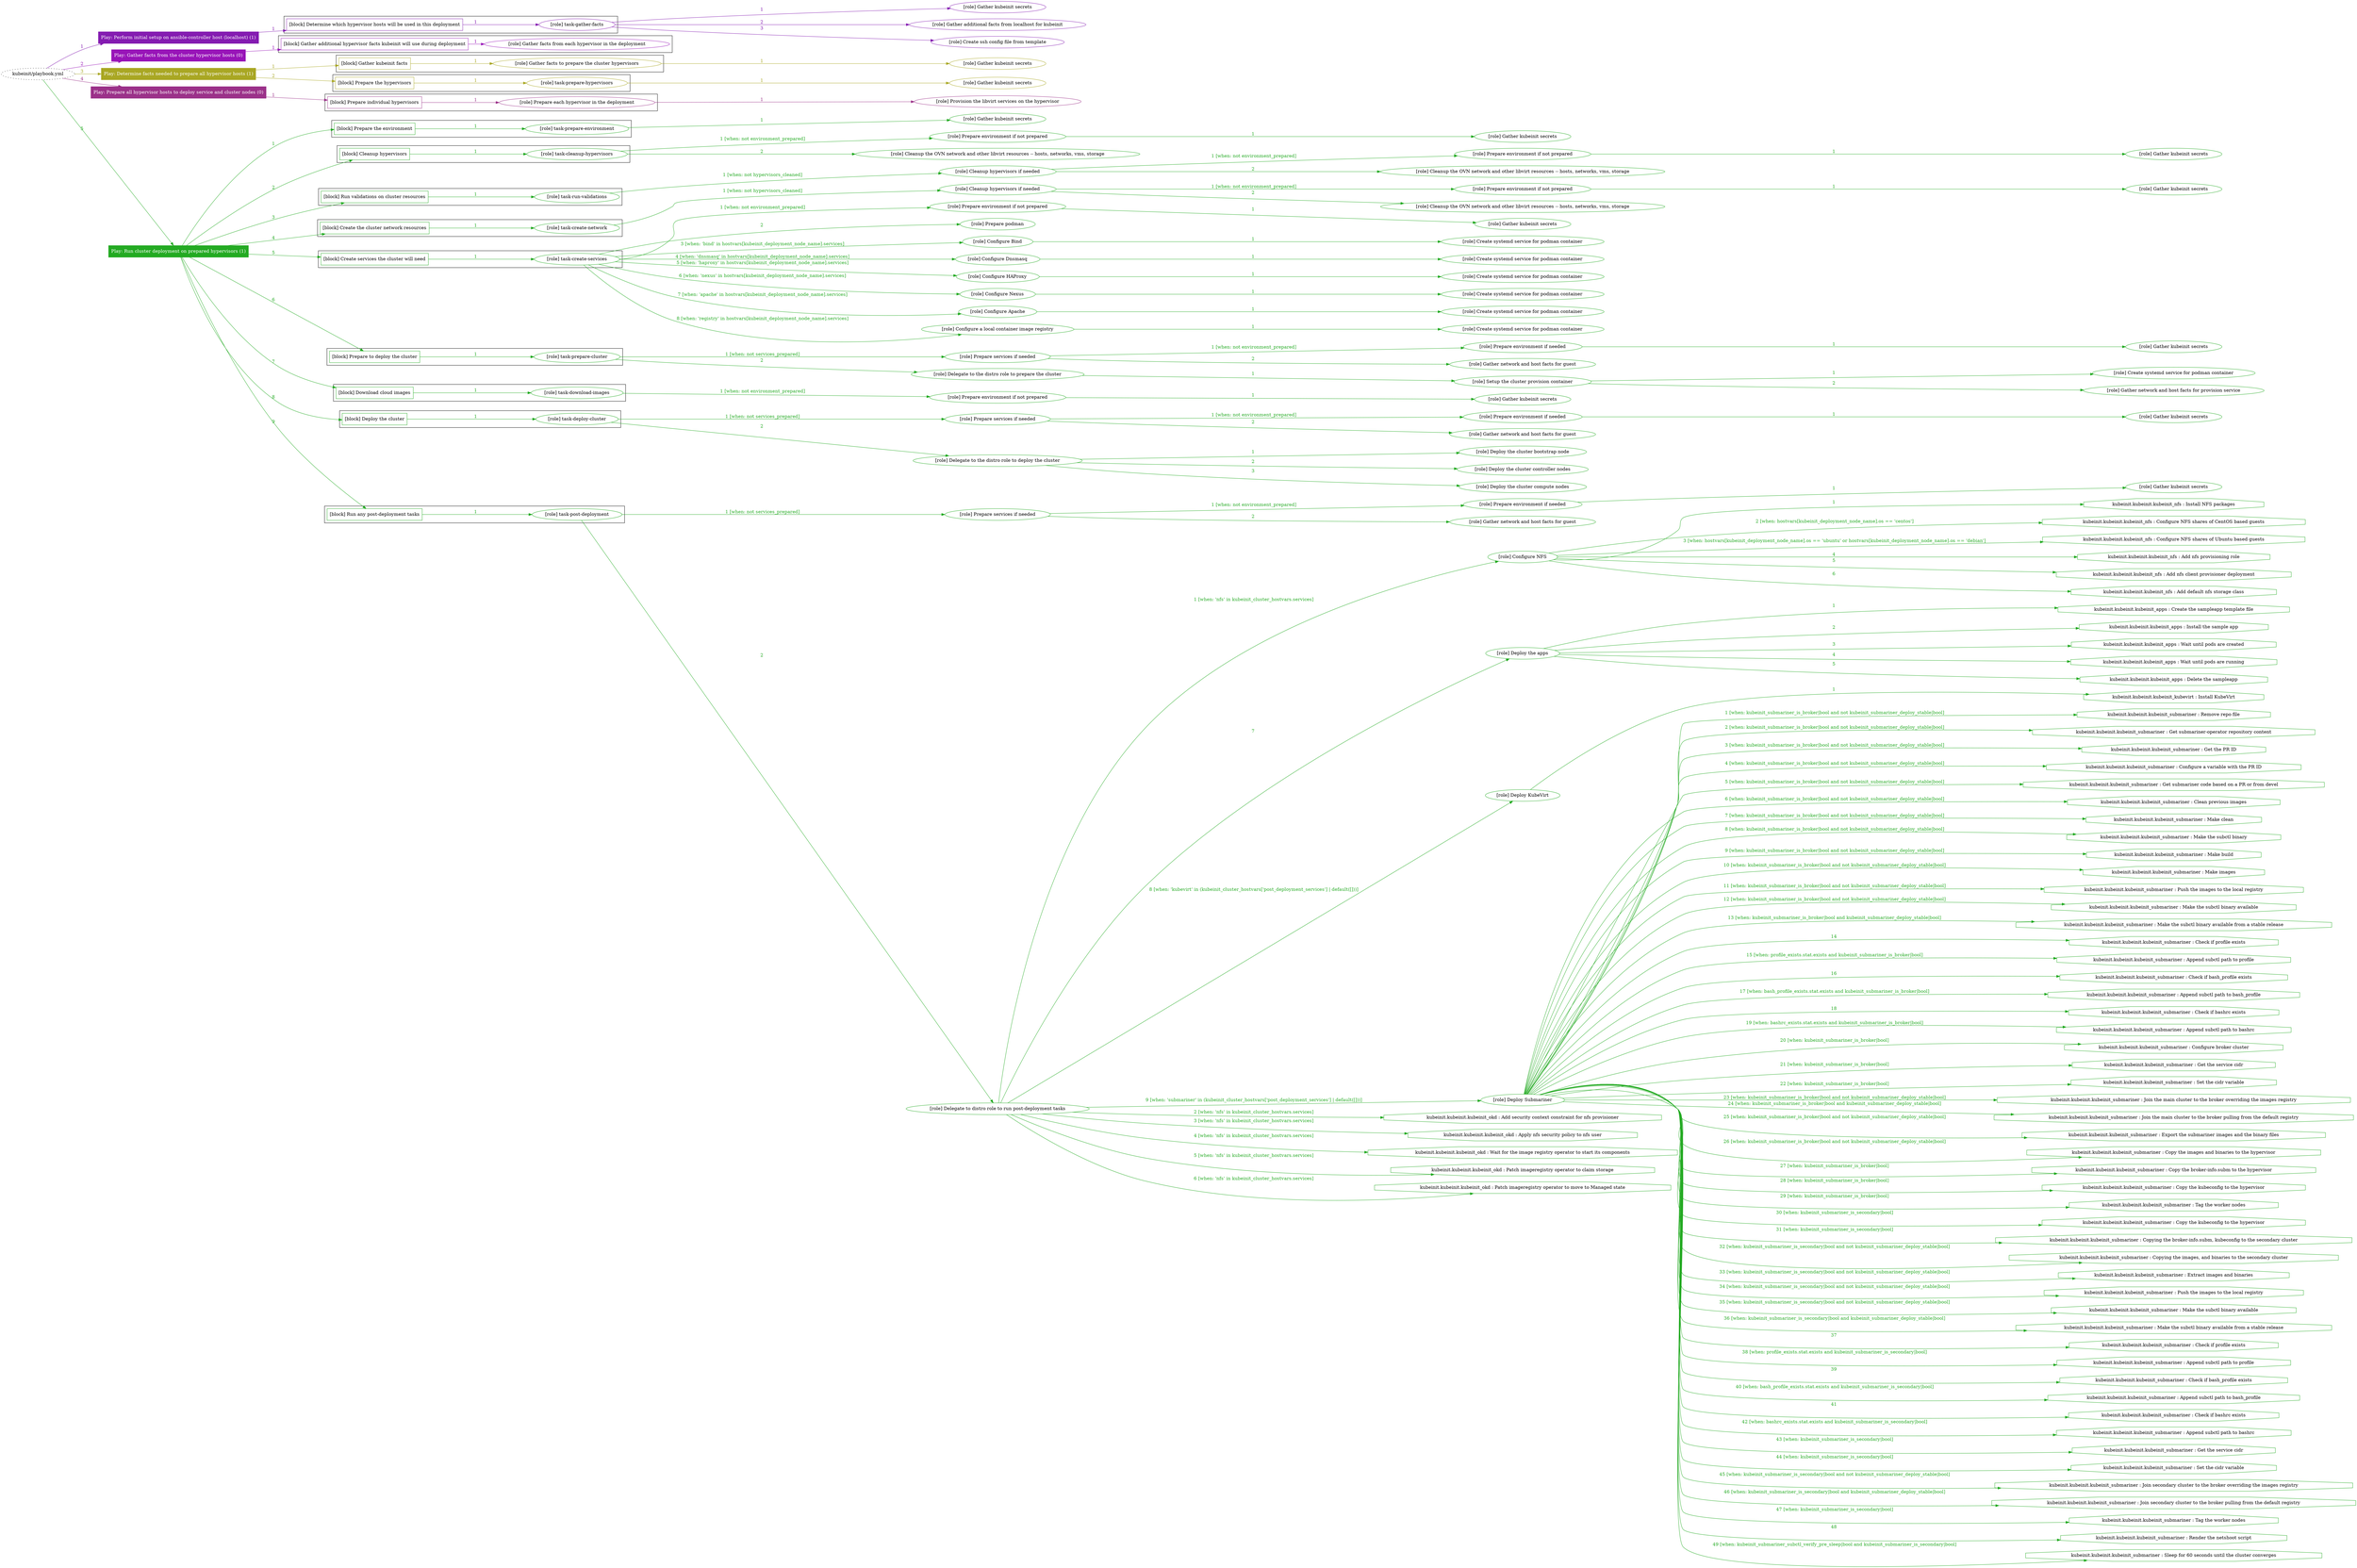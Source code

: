 digraph {
	graph [concentrate=true ordering=in rankdir=LR ratio=fill]
	edge [esep=5 sep=10]
	"kubeinit/playbook.yml" [URL="/home/runner/work/kubeinit/kubeinit/kubeinit/playbook.yml" id=playbook_7d18548e style=dotted]
	play_74abbd12 [label="Play: Perform initial setup on ansible-controller host (localhost) (1)" URL="/home/runner/work/kubeinit/kubeinit/kubeinit/playbook.yml" color="#841bb1" fontcolor="#ffffff" id=play_74abbd12 shape=box style=filled tooltip=localhost]
	"kubeinit/playbook.yml" -> play_74abbd12 [label="1 " color="#841bb1" fontcolor="#841bb1" id=edge_ea9a3c83 labeltooltip="1 " tooltip="1 "]
	subgraph "Gather kubeinit secrets" {
		role_5eb998e2 [label="[role] Gather kubeinit secrets" URL="/home/runner/.ansible/collections/ansible_collections/kubeinit/kubeinit/roles/kubeinit_prepare/tasks/build_hypervisors_group.yml" color="#841bb1" id=role_5eb998e2 tooltip="Gather kubeinit secrets"]
	}
	subgraph "Gather additional facts from localhost for kubeinit" {
		role_ab7f7cb1 [label="[role] Gather additional facts from localhost for kubeinit" URL="/home/runner/.ansible/collections/ansible_collections/kubeinit/kubeinit/roles/kubeinit_prepare/tasks/build_hypervisors_group.yml" color="#841bb1" id=role_ab7f7cb1 tooltip="Gather additional facts from localhost for kubeinit"]
	}
	subgraph "Create ssh config file from template" {
		role_1aa66149 [label="[role] Create ssh config file from template" URL="/home/runner/.ansible/collections/ansible_collections/kubeinit/kubeinit/roles/kubeinit_prepare/tasks/build_hypervisors_group.yml" color="#841bb1" id=role_1aa66149 tooltip="Create ssh config file from template"]
	}
	subgraph "task-gather-facts" {
		role_cd019b15 [label="[role] task-gather-facts" URL="/home/runner/work/kubeinit/kubeinit/kubeinit/playbook.yml" color="#841bb1" id=role_cd019b15 tooltip="task-gather-facts"]
		role_cd019b15 -> role_5eb998e2 [label="1 " color="#841bb1" fontcolor="#841bb1" id=edge_87e1fde2 labeltooltip="1 " tooltip="1 "]
		role_cd019b15 -> role_ab7f7cb1 [label="2 " color="#841bb1" fontcolor="#841bb1" id=edge_53714414 labeltooltip="2 " tooltip="2 "]
		role_cd019b15 -> role_1aa66149 [label="3 " color="#841bb1" fontcolor="#841bb1" id=edge_6c7ab8ae labeltooltip="3 " tooltip="3 "]
	}
	subgraph "Play: Perform initial setup on ansible-controller host (localhost) (1)" {
		play_74abbd12 -> block_16a13c80 [label=1 color="#841bb1" fontcolor="#841bb1" id=edge_d1a595d5 labeltooltip=1 tooltip=1]
		subgraph cluster_block_16a13c80 {
			block_16a13c80 [label="[block] Determine which hypervisor hosts will be used in this deployment" URL="/home/runner/work/kubeinit/kubeinit/kubeinit/playbook.yml" color="#841bb1" id=block_16a13c80 labeltooltip="Determine which hypervisor hosts will be used in this deployment" shape=box tooltip="Determine which hypervisor hosts will be used in this deployment"]
			block_16a13c80 -> role_cd019b15 [label="1 " color="#841bb1" fontcolor="#841bb1" id=edge_0c173bbb labeltooltip="1 " tooltip="1 "]
		}
	}
	play_f9acb5f1 [label="Play: Gather facts from the cluster hypervisor hosts (0)" URL="/home/runner/work/kubeinit/kubeinit/kubeinit/playbook.yml" color="#9814b8" fontcolor="#ffffff" id=play_f9acb5f1 shape=box style=filled tooltip="Play: Gather facts from the cluster hypervisor hosts (0)"]
	"kubeinit/playbook.yml" -> play_f9acb5f1 [label="2 " color="#9814b8" fontcolor="#9814b8" id=edge_0430e770 labeltooltip="2 " tooltip="2 "]
	subgraph "Gather facts from each hypervisor in the deployment" {
		role_34e0c51f [label="[role] Gather facts from each hypervisor in the deployment" URL="/home/runner/work/kubeinit/kubeinit/kubeinit/playbook.yml" color="#9814b8" id=role_34e0c51f tooltip="Gather facts from each hypervisor in the deployment"]
	}
	subgraph "Play: Gather facts from the cluster hypervisor hosts (0)" {
		play_f9acb5f1 -> block_935be45b [label=1 color="#9814b8" fontcolor="#9814b8" id=edge_fd728e60 labeltooltip=1 tooltip=1]
		subgraph cluster_block_935be45b {
			block_935be45b [label="[block] Gather additional hypervisor facts kubeinit will use during deployment" URL="/home/runner/work/kubeinit/kubeinit/kubeinit/playbook.yml" color="#9814b8" id=block_935be45b labeltooltip="Gather additional hypervisor facts kubeinit will use during deployment" shape=box tooltip="Gather additional hypervisor facts kubeinit will use during deployment"]
			block_935be45b -> role_34e0c51f [label="1 " color="#9814b8" fontcolor="#9814b8" id=edge_c478ac18 labeltooltip="1 " tooltip="1 "]
		}
	}
	play_fadb45ab [label="Play: Determine facts needed to prepare all hypervisor hosts (1)" URL="/home/runner/work/kubeinit/kubeinit/kubeinit/playbook.yml" color="#a9a723" fontcolor="#ffffff" id=play_fadb45ab shape=box style=filled tooltip=localhost]
	"kubeinit/playbook.yml" -> play_fadb45ab [label="3 " color="#a9a723" fontcolor="#a9a723" id=edge_0d87db14 labeltooltip="3 " tooltip="3 "]
	subgraph "Gather kubeinit secrets" {
		role_faf69da0 [label="[role] Gather kubeinit secrets" URL="/home/runner/.ansible/collections/ansible_collections/kubeinit/kubeinit/roles/kubeinit_prepare/tasks/gather_kubeinit_facts.yml" color="#a9a723" id=role_faf69da0 tooltip="Gather kubeinit secrets"]
	}
	subgraph "Gather facts to prepare the cluster hypervisors" {
		role_95703136 [label="[role] Gather facts to prepare the cluster hypervisors" URL="/home/runner/work/kubeinit/kubeinit/kubeinit/playbook.yml" color="#a9a723" id=role_95703136 tooltip="Gather facts to prepare the cluster hypervisors"]
		role_95703136 -> role_faf69da0 [label="1 " color="#a9a723" fontcolor="#a9a723" id=edge_6e198c52 labeltooltip="1 " tooltip="1 "]
	}
	subgraph "Gather kubeinit secrets" {
		role_b2d4860f [label="[role] Gather kubeinit secrets" URL="/home/runner/.ansible/collections/ansible_collections/kubeinit/kubeinit/roles/kubeinit_prepare/tasks/gather_kubeinit_facts.yml" color="#a9a723" id=role_b2d4860f tooltip="Gather kubeinit secrets"]
	}
	subgraph "task-prepare-hypervisors" {
		role_434f0d29 [label="[role] task-prepare-hypervisors" URL="/home/runner/work/kubeinit/kubeinit/kubeinit/playbook.yml" color="#a9a723" id=role_434f0d29 tooltip="task-prepare-hypervisors"]
		role_434f0d29 -> role_b2d4860f [label="1 " color="#a9a723" fontcolor="#a9a723" id=edge_1234eaf4 labeltooltip="1 " tooltip="1 "]
	}
	subgraph "Play: Determine facts needed to prepare all hypervisor hosts (1)" {
		play_fadb45ab -> block_d249b063 [label=1 color="#a9a723" fontcolor="#a9a723" id=edge_1f894b6c labeltooltip=1 tooltip=1]
		subgraph cluster_block_d249b063 {
			block_d249b063 [label="[block] Gather kubeinit facts" URL="/home/runner/work/kubeinit/kubeinit/kubeinit/playbook.yml" color="#a9a723" id=block_d249b063 labeltooltip="Gather kubeinit facts" shape=box tooltip="Gather kubeinit facts"]
			block_d249b063 -> role_95703136 [label="1 " color="#a9a723" fontcolor="#a9a723" id=edge_4c1bbd41 labeltooltip="1 " tooltip="1 "]
		}
		play_fadb45ab -> block_85357919 [label=2 color="#a9a723" fontcolor="#a9a723" id=edge_4bd9b72c labeltooltip=2 tooltip=2]
		subgraph cluster_block_85357919 {
			block_85357919 [label="[block] Prepare the hypervisors" URL="/home/runner/work/kubeinit/kubeinit/kubeinit/playbook.yml" color="#a9a723" id=block_85357919 labeltooltip="Prepare the hypervisors" shape=box tooltip="Prepare the hypervisors"]
			block_85357919 -> role_434f0d29 [label="1 " color="#a9a723" fontcolor="#a9a723" id=edge_decd55ec labeltooltip="1 " tooltip="1 "]
		}
	}
	play_f019d3a4 [label="Play: Prepare all hypervisor hosts to deploy service and cluster nodes (0)" URL="/home/runner/work/kubeinit/kubeinit/kubeinit/playbook.yml" color="#9b3189" fontcolor="#ffffff" id=play_f019d3a4 shape=box style=filled tooltip="Play: Prepare all hypervisor hosts to deploy service and cluster nodes (0)"]
	"kubeinit/playbook.yml" -> play_f019d3a4 [label="4 " color="#9b3189" fontcolor="#9b3189" id=edge_ec80c1ac labeltooltip="4 " tooltip="4 "]
	subgraph "Provision the libvirt services on the hypervisor" {
		role_711654a7 [label="[role] Provision the libvirt services on the hypervisor" URL="/home/runner/.ansible/collections/ansible_collections/kubeinit/kubeinit/roles/kubeinit_prepare/tasks/prepare_hypervisor.yml" color="#9b3189" id=role_711654a7 tooltip="Provision the libvirt services on the hypervisor"]
	}
	subgraph "Prepare each hypervisor in the deployment" {
		role_e68e2d5b [label="[role] Prepare each hypervisor in the deployment" URL="/home/runner/work/kubeinit/kubeinit/kubeinit/playbook.yml" color="#9b3189" id=role_e68e2d5b tooltip="Prepare each hypervisor in the deployment"]
		role_e68e2d5b -> role_711654a7 [label="1 " color="#9b3189" fontcolor="#9b3189" id=edge_bcac8feb labeltooltip="1 " tooltip="1 "]
	}
	subgraph "Play: Prepare all hypervisor hosts to deploy service and cluster nodes (0)" {
		play_f019d3a4 -> block_32753c65 [label=1 color="#9b3189" fontcolor="#9b3189" id=edge_fbc4c4f4 labeltooltip=1 tooltip=1]
		subgraph cluster_block_32753c65 {
			block_32753c65 [label="[block] Prepare individual hypervisors" URL="/home/runner/work/kubeinit/kubeinit/kubeinit/playbook.yml" color="#9b3189" id=block_32753c65 labeltooltip="Prepare individual hypervisors" shape=box tooltip="Prepare individual hypervisors"]
			block_32753c65 -> role_e68e2d5b [label="1 " color="#9b3189" fontcolor="#9b3189" id=edge_f734acb6 labeltooltip="1 " tooltip="1 "]
		}
	}
	play_9a96b11c [label="Play: Run cluster deployment on prepared hypervisors (1)" URL="/home/runner/work/kubeinit/kubeinit/kubeinit/playbook.yml" color="#23aa22" fontcolor="#ffffff" id=play_9a96b11c shape=box style=filled tooltip=localhost]
	"kubeinit/playbook.yml" -> play_9a96b11c [label="5 " color="#23aa22" fontcolor="#23aa22" id=edge_c8de3cac labeltooltip="5 " tooltip="5 "]
	subgraph "Gather kubeinit secrets" {
		role_c3091808 [label="[role] Gather kubeinit secrets" URL="/home/runner/.ansible/collections/ansible_collections/kubeinit/kubeinit/roles/kubeinit_prepare/tasks/gather_kubeinit_facts.yml" color="#23aa22" id=role_c3091808 tooltip="Gather kubeinit secrets"]
	}
	subgraph "task-prepare-environment" {
		role_e9a927da [label="[role] task-prepare-environment" URL="/home/runner/work/kubeinit/kubeinit/kubeinit/playbook.yml" color="#23aa22" id=role_e9a927da tooltip="task-prepare-environment"]
		role_e9a927da -> role_c3091808 [label="1 " color="#23aa22" fontcolor="#23aa22" id=edge_80d39df7 labeltooltip="1 " tooltip="1 "]
	}
	subgraph "Gather kubeinit secrets" {
		role_7ce9b7ee [label="[role] Gather kubeinit secrets" URL="/home/runner/.ansible/collections/ansible_collections/kubeinit/kubeinit/roles/kubeinit_prepare/tasks/gather_kubeinit_facts.yml" color="#23aa22" id=role_7ce9b7ee tooltip="Gather kubeinit secrets"]
	}
	subgraph "Prepare environment if not prepared" {
		role_7babe88c [label="[role] Prepare environment if not prepared" URL="/home/runner/.ansible/collections/ansible_collections/kubeinit/kubeinit/roles/kubeinit_prepare/tasks/cleanup_hypervisors.yml" color="#23aa22" id=role_7babe88c tooltip="Prepare environment if not prepared"]
		role_7babe88c -> role_7ce9b7ee [label="1 " color="#23aa22" fontcolor="#23aa22" id=edge_e9246712 labeltooltip="1 " tooltip="1 "]
	}
	subgraph "Cleanup the OVN network and other libvirt resources -- hosts, networks, vms, storage" {
		role_1e11e7bc [label="[role] Cleanup the OVN network and other libvirt resources -- hosts, networks, vms, storage" URL="/home/runner/.ansible/collections/ansible_collections/kubeinit/kubeinit/roles/kubeinit_prepare/tasks/cleanup_hypervisors.yml" color="#23aa22" id=role_1e11e7bc tooltip="Cleanup the OVN network and other libvirt resources -- hosts, networks, vms, storage"]
	}
	subgraph "task-cleanup-hypervisors" {
		role_9b170687 [label="[role] task-cleanup-hypervisors" URL="/home/runner/work/kubeinit/kubeinit/kubeinit/playbook.yml" color="#23aa22" id=role_9b170687 tooltip="task-cleanup-hypervisors"]
		role_9b170687 -> role_7babe88c [label="1 [when: not environment_prepared]" color="#23aa22" fontcolor="#23aa22" id=edge_89889bb9 labeltooltip="1 [when: not environment_prepared]" tooltip="1 [when: not environment_prepared]"]
		role_9b170687 -> role_1e11e7bc [label="2 " color="#23aa22" fontcolor="#23aa22" id=edge_153ff45c labeltooltip="2 " tooltip="2 "]
	}
	subgraph "Gather kubeinit secrets" {
		role_f17854d7 [label="[role] Gather kubeinit secrets" URL="/home/runner/.ansible/collections/ansible_collections/kubeinit/kubeinit/roles/kubeinit_prepare/tasks/gather_kubeinit_facts.yml" color="#23aa22" id=role_f17854d7 tooltip="Gather kubeinit secrets"]
	}
	subgraph "Prepare environment if not prepared" {
		role_586d7b1c [label="[role] Prepare environment if not prepared" URL="/home/runner/.ansible/collections/ansible_collections/kubeinit/kubeinit/roles/kubeinit_prepare/tasks/cleanup_hypervisors.yml" color="#23aa22" id=role_586d7b1c tooltip="Prepare environment if not prepared"]
		role_586d7b1c -> role_f17854d7 [label="1 " color="#23aa22" fontcolor="#23aa22" id=edge_edc6f78f labeltooltip="1 " tooltip="1 "]
	}
	subgraph "Cleanup the OVN network and other libvirt resources -- hosts, networks, vms, storage" {
		role_d47b17d3 [label="[role] Cleanup the OVN network and other libvirt resources -- hosts, networks, vms, storage" URL="/home/runner/.ansible/collections/ansible_collections/kubeinit/kubeinit/roles/kubeinit_prepare/tasks/cleanup_hypervisors.yml" color="#23aa22" id=role_d47b17d3 tooltip="Cleanup the OVN network and other libvirt resources -- hosts, networks, vms, storage"]
	}
	subgraph "Cleanup hypervisors if needed" {
		role_ebd06bad [label="[role] Cleanup hypervisors if needed" URL="/home/runner/.ansible/collections/ansible_collections/kubeinit/kubeinit/roles/kubeinit_validations/tasks/main.yml" color="#23aa22" id=role_ebd06bad tooltip="Cleanup hypervisors if needed"]
		role_ebd06bad -> role_586d7b1c [label="1 [when: not environment_prepared]" color="#23aa22" fontcolor="#23aa22" id=edge_fde80dac labeltooltip="1 [when: not environment_prepared]" tooltip="1 [when: not environment_prepared]"]
		role_ebd06bad -> role_d47b17d3 [label="2 " color="#23aa22" fontcolor="#23aa22" id=edge_29daad8e labeltooltip="2 " tooltip="2 "]
	}
	subgraph "task-run-validations" {
		role_a89c0566 [label="[role] task-run-validations" URL="/home/runner/work/kubeinit/kubeinit/kubeinit/playbook.yml" color="#23aa22" id=role_a89c0566 tooltip="task-run-validations"]
		role_a89c0566 -> role_ebd06bad [label="1 [when: not hypervisors_cleaned]" color="#23aa22" fontcolor="#23aa22" id=edge_2101953b labeltooltip="1 [when: not hypervisors_cleaned]" tooltip="1 [when: not hypervisors_cleaned]"]
	}
	subgraph "Gather kubeinit secrets" {
		role_c8272d01 [label="[role] Gather kubeinit secrets" URL="/home/runner/.ansible/collections/ansible_collections/kubeinit/kubeinit/roles/kubeinit_prepare/tasks/gather_kubeinit_facts.yml" color="#23aa22" id=role_c8272d01 tooltip="Gather kubeinit secrets"]
	}
	subgraph "Prepare environment if not prepared" {
		role_d910f46a [label="[role] Prepare environment if not prepared" URL="/home/runner/.ansible/collections/ansible_collections/kubeinit/kubeinit/roles/kubeinit_prepare/tasks/cleanup_hypervisors.yml" color="#23aa22" id=role_d910f46a tooltip="Prepare environment if not prepared"]
		role_d910f46a -> role_c8272d01 [label="1 " color="#23aa22" fontcolor="#23aa22" id=edge_96815dd5 labeltooltip="1 " tooltip="1 "]
	}
	subgraph "Cleanup the OVN network and other libvirt resources -- hosts, networks, vms, storage" {
		role_f27405d7 [label="[role] Cleanup the OVN network and other libvirt resources -- hosts, networks, vms, storage" URL="/home/runner/.ansible/collections/ansible_collections/kubeinit/kubeinit/roles/kubeinit_prepare/tasks/cleanup_hypervisors.yml" color="#23aa22" id=role_f27405d7 tooltip="Cleanup the OVN network and other libvirt resources -- hosts, networks, vms, storage"]
	}
	subgraph "Cleanup hypervisors if needed" {
		role_001173c9 [label="[role] Cleanup hypervisors if needed" URL="/home/runner/.ansible/collections/ansible_collections/kubeinit/kubeinit/roles/kubeinit_libvirt/tasks/create_network.yml" color="#23aa22" id=role_001173c9 tooltip="Cleanup hypervisors if needed"]
		role_001173c9 -> role_d910f46a [label="1 [when: not environment_prepared]" color="#23aa22" fontcolor="#23aa22" id=edge_ea557eb6 labeltooltip="1 [when: not environment_prepared]" tooltip="1 [when: not environment_prepared]"]
		role_001173c9 -> role_f27405d7 [label="2 " color="#23aa22" fontcolor="#23aa22" id=edge_f6741fed labeltooltip="2 " tooltip="2 "]
	}
	subgraph "task-create-network" {
		role_1dfb637a [label="[role] task-create-network" URL="/home/runner/work/kubeinit/kubeinit/kubeinit/playbook.yml" color="#23aa22" id=role_1dfb637a tooltip="task-create-network"]
		role_1dfb637a -> role_001173c9 [label="1 [when: not hypervisors_cleaned]" color="#23aa22" fontcolor="#23aa22" id=edge_09969f67 labeltooltip="1 [when: not hypervisors_cleaned]" tooltip="1 [when: not hypervisors_cleaned]"]
	}
	subgraph "Gather kubeinit secrets" {
		role_39e430cb [label="[role] Gather kubeinit secrets" URL="/home/runner/.ansible/collections/ansible_collections/kubeinit/kubeinit/roles/kubeinit_prepare/tasks/gather_kubeinit_facts.yml" color="#23aa22" id=role_39e430cb tooltip="Gather kubeinit secrets"]
	}
	subgraph "Prepare environment if not prepared" {
		role_c7a577be [label="[role] Prepare environment if not prepared" URL="/home/runner/.ansible/collections/ansible_collections/kubeinit/kubeinit/roles/kubeinit_services/tasks/main.yml" color="#23aa22" id=role_c7a577be tooltip="Prepare environment if not prepared"]
		role_c7a577be -> role_39e430cb [label="1 " color="#23aa22" fontcolor="#23aa22" id=edge_3b4425e3 labeltooltip="1 " tooltip="1 "]
	}
	subgraph "Prepare podman" {
		role_76650d31 [label="[role] Prepare podman" URL="/home/runner/.ansible/collections/ansible_collections/kubeinit/kubeinit/roles/kubeinit_services/tasks/00_create_service_pod.yml" color="#23aa22" id=role_76650d31 tooltip="Prepare podman"]
	}
	subgraph "Create systemd service for podman container" {
		role_2d8e6861 [label="[role] Create systemd service for podman container" URL="/home/runner/.ansible/collections/ansible_collections/kubeinit/kubeinit/roles/kubeinit_bind/tasks/main.yml" color="#23aa22" id=role_2d8e6861 tooltip="Create systemd service for podman container"]
	}
	subgraph "Configure Bind" {
		role_568091b6 [label="[role] Configure Bind" URL="/home/runner/.ansible/collections/ansible_collections/kubeinit/kubeinit/roles/kubeinit_services/tasks/start_services_containers.yml" color="#23aa22" id=role_568091b6 tooltip="Configure Bind"]
		role_568091b6 -> role_2d8e6861 [label="1 " color="#23aa22" fontcolor="#23aa22" id=edge_17e79508 labeltooltip="1 " tooltip="1 "]
	}
	subgraph "Create systemd service for podman container" {
		role_346c82ca [label="[role] Create systemd service for podman container" URL="/home/runner/.ansible/collections/ansible_collections/kubeinit/kubeinit/roles/kubeinit_dnsmasq/tasks/main.yml" color="#23aa22" id=role_346c82ca tooltip="Create systemd service for podman container"]
	}
	subgraph "Configure Dnsmasq" {
		role_69350acc [label="[role] Configure Dnsmasq" URL="/home/runner/.ansible/collections/ansible_collections/kubeinit/kubeinit/roles/kubeinit_services/tasks/start_services_containers.yml" color="#23aa22" id=role_69350acc tooltip="Configure Dnsmasq"]
		role_69350acc -> role_346c82ca [label="1 " color="#23aa22" fontcolor="#23aa22" id=edge_c806def8 labeltooltip="1 " tooltip="1 "]
	}
	subgraph "Create systemd service for podman container" {
		role_a91ddd1f [label="[role] Create systemd service for podman container" URL="/home/runner/.ansible/collections/ansible_collections/kubeinit/kubeinit/roles/kubeinit_haproxy/tasks/main.yml" color="#23aa22" id=role_a91ddd1f tooltip="Create systemd service for podman container"]
	}
	subgraph "Configure HAProxy" {
		role_49f42f38 [label="[role] Configure HAProxy" URL="/home/runner/.ansible/collections/ansible_collections/kubeinit/kubeinit/roles/kubeinit_services/tasks/start_services_containers.yml" color="#23aa22" id=role_49f42f38 tooltip="Configure HAProxy"]
		role_49f42f38 -> role_a91ddd1f [label="1 " color="#23aa22" fontcolor="#23aa22" id=edge_25a51806 labeltooltip="1 " tooltip="1 "]
	}
	subgraph "Create systemd service for podman container" {
		role_f992b456 [label="[role] Create systemd service for podman container" URL="/home/runner/.ansible/collections/ansible_collections/kubeinit/kubeinit/roles/kubeinit_nexus/tasks/main.yml" color="#23aa22" id=role_f992b456 tooltip="Create systemd service for podman container"]
	}
	subgraph "Configure Nexus" {
		role_3012bd35 [label="[role] Configure Nexus" URL="/home/runner/.ansible/collections/ansible_collections/kubeinit/kubeinit/roles/kubeinit_services/tasks/start_services_containers.yml" color="#23aa22" id=role_3012bd35 tooltip="Configure Nexus"]
		role_3012bd35 -> role_f992b456 [label="1 " color="#23aa22" fontcolor="#23aa22" id=edge_bea1e56b labeltooltip="1 " tooltip="1 "]
	}
	subgraph "Create systemd service for podman container" {
		role_28b53a26 [label="[role] Create systemd service for podman container" URL="/home/runner/.ansible/collections/ansible_collections/kubeinit/kubeinit/roles/kubeinit_apache/tasks/main.yml" color="#23aa22" id=role_28b53a26 tooltip="Create systemd service for podman container"]
	}
	subgraph "Configure Apache" {
		role_e4f18612 [label="[role] Configure Apache" URL="/home/runner/.ansible/collections/ansible_collections/kubeinit/kubeinit/roles/kubeinit_services/tasks/start_services_containers.yml" color="#23aa22" id=role_e4f18612 tooltip="Configure Apache"]
		role_e4f18612 -> role_28b53a26 [label="1 " color="#23aa22" fontcolor="#23aa22" id=edge_32f3dc75 labeltooltip="1 " tooltip="1 "]
	}
	subgraph "Create systemd service for podman container" {
		role_0a625079 [label="[role] Create systemd service for podman container" URL="/home/runner/.ansible/collections/ansible_collections/kubeinit/kubeinit/roles/kubeinit_registry/tasks/main.yml" color="#23aa22" id=role_0a625079 tooltip="Create systemd service for podman container"]
	}
	subgraph "Configure a local container image registry" {
		role_09e999f4 [label="[role] Configure a local container image registry" URL="/home/runner/.ansible/collections/ansible_collections/kubeinit/kubeinit/roles/kubeinit_services/tasks/start_services_containers.yml" color="#23aa22" id=role_09e999f4 tooltip="Configure a local container image registry"]
		role_09e999f4 -> role_0a625079 [label="1 " color="#23aa22" fontcolor="#23aa22" id=edge_525968af labeltooltip="1 " tooltip="1 "]
	}
	subgraph "task-create-services" {
		role_7f9f1aef [label="[role] task-create-services" URL="/home/runner/work/kubeinit/kubeinit/kubeinit/playbook.yml" color="#23aa22" id=role_7f9f1aef tooltip="task-create-services"]
		role_7f9f1aef -> role_c7a577be [label="1 [when: not environment_prepared]" color="#23aa22" fontcolor="#23aa22" id=edge_00cb3935 labeltooltip="1 [when: not environment_prepared]" tooltip="1 [when: not environment_prepared]"]
		role_7f9f1aef -> role_76650d31 [label="2 " color="#23aa22" fontcolor="#23aa22" id=edge_6ff97c7b labeltooltip="2 " tooltip="2 "]
		role_7f9f1aef -> role_568091b6 [label="3 [when: 'bind' in hostvars[kubeinit_deployment_node_name].services]" color="#23aa22" fontcolor="#23aa22" id=edge_02b2bb77 labeltooltip="3 [when: 'bind' in hostvars[kubeinit_deployment_node_name].services]" tooltip="3 [when: 'bind' in hostvars[kubeinit_deployment_node_name].services]"]
		role_7f9f1aef -> role_69350acc [label="4 [when: 'dnsmasq' in hostvars[kubeinit_deployment_node_name].services]" color="#23aa22" fontcolor="#23aa22" id=edge_c920838a labeltooltip="4 [when: 'dnsmasq' in hostvars[kubeinit_deployment_node_name].services]" tooltip="4 [when: 'dnsmasq' in hostvars[kubeinit_deployment_node_name].services]"]
		role_7f9f1aef -> role_49f42f38 [label="5 [when: 'haproxy' in hostvars[kubeinit_deployment_node_name].services]" color="#23aa22" fontcolor="#23aa22" id=edge_0dbd332b labeltooltip="5 [when: 'haproxy' in hostvars[kubeinit_deployment_node_name].services]" tooltip="5 [when: 'haproxy' in hostvars[kubeinit_deployment_node_name].services]"]
		role_7f9f1aef -> role_3012bd35 [label="6 [when: 'nexus' in hostvars[kubeinit_deployment_node_name].services]" color="#23aa22" fontcolor="#23aa22" id=edge_c7d20e2c labeltooltip="6 [when: 'nexus' in hostvars[kubeinit_deployment_node_name].services]" tooltip="6 [when: 'nexus' in hostvars[kubeinit_deployment_node_name].services]"]
		role_7f9f1aef -> role_e4f18612 [label="7 [when: 'apache' in hostvars[kubeinit_deployment_node_name].services]" color="#23aa22" fontcolor="#23aa22" id=edge_6cb34dad labeltooltip="7 [when: 'apache' in hostvars[kubeinit_deployment_node_name].services]" tooltip="7 [when: 'apache' in hostvars[kubeinit_deployment_node_name].services]"]
		role_7f9f1aef -> role_09e999f4 [label="8 [when: 'registry' in hostvars[kubeinit_deployment_node_name].services]" color="#23aa22" fontcolor="#23aa22" id=edge_e02b63c3 labeltooltip="8 [when: 'registry' in hostvars[kubeinit_deployment_node_name].services]" tooltip="8 [when: 'registry' in hostvars[kubeinit_deployment_node_name].services]"]
	}
	subgraph "Gather kubeinit secrets" {
		role_4dc49658 [label="[role] Gather kubeinit secrets" URL="/home/runner/.ansible/collections/ansible_collections/kubeinit/kubeinit/roles/kubeinit_prepare/tasks/gather_kubeinit_facts.yml" color="#23aa22" id=role_4dc49658 tooltip="Gather kubeinit secrets"]
	}
	subgraph "Prepare environment if needed" {
		role_2278fe75 [label="[role] Prepare environment if needed" URL="/home/runner/.ansible/collections/ansible_collections/kubeinit/kubeinit/roles/kubeinit_services/tasks/prepare_services.yml" color="#23aa22" id=role_2278fe75 tooltip="Prepare environment if needed"]
		role_2278fe75 -> role_4dc49658 [label="1 " color="#23aa22" fontcolor="#23aa22" id=edge_df8e8ec4 labeltooltip="1 " tooltip="1 "]
	}
	subgraph "Gather network and host facts for guest" {
		role_926d3a0e [label="[role] Gather network and host facts for guest" URL="/home/runner/.ansible/collections/ansible_collections/kubeinit/kubeinit/roles/kubeinit_services/tasks/prepare_services.yml" color="#23aa22" id=role_926d3a0e tooltip="Gather network and host facts for guest"]
	}
	subgraph "Prepare services if needed" {
		role_c2808b3a [label="[role] Prepare services if needed" URL="/home/runner/.ansible/collections/ansible_collections/kubeinit/kubeinit/roles/kubeinit_prepare/tasks/prepare_cluster.yml" color="#23aa22" id=role_c2808b3a tooltip="Prepare services if needed"]
		role_c2808b3a -> role_2278fe75 [label="1 [when: not environment_prepared]" color="#23aa22" fontcolor="#23aa22" id=edge_27c79175 labeltooltip="1 [when: not environment_prepared]" tooltip="1 [when: not environment_prepared]"]
		role_c2808b3a -> role_926d3a0e [label="2 " color="#23aa22" fontcolor="#23aa22" id=edge_8322feec labeltooltip="2 " tooltip="2 "]
	}
	subgraph "Create systemd service for podman container" {
		role_81f585a0 [label="[role] Create systemd service for podman container" URL="/home/runner/.ansible/collections/ansible_collections/kubeinit/kubeinit/roles/kubeinit_services/tasks/create_provision_container.yml" color="#23aa22" id=role_81f585a0 tooltip="Create systemd service for podman container"]
	}
	subgraph "Gather network and host facts for provision service" {
		role_0a5d0e87 [label="[role] Gather network and host facts for provision service" URL="/home/runner/.ansible/collections/ansible_collections/kubeinit/kubeinit/roles/kubeinit_services/tasks/create_provision_container.yml" color="#23aa22" id=role_0a5d0e87 tooltip="Gather network and host facts for provision service"]
	}
	subgraph "Setup the cluster provision container" {
		role_9353701b [label="[role] Setup the cluster provision container" URL="/home/runner/.ansible/collections/ansible_collections/kubeinit/kubeinit/roles/kubeinit_okd/tasks/prepare_cluster.yml" color="#23aa22" id=role_9353701b tooltip="Setup the cluster provision container"]
		role_9353701b -> role_81f585a0 [label="1 " color="#23aa22" fontcolor="#23aa22" id=edge_4f35d431 labeltooltip="1 " tooltip="1 "]
		role_9353701b -> role_0a5d0e87 [label="2 " color="#23aa22" fontcolor="#23aa22" id=edge_e2f445b2 labeltooltip="2 " tooltip="2 "]
	}
	subgraph "Delegate to the distro role to prepare the cluster" {
		role_602e2de5 [label="[role] Delegate to the distro role to prepare the cluster" URL="/home/runner/.ansible/collections/ansible_collections/kubeinit/kubeinit/roles/kubeinit_prepare/tasks/prepare_cluster.yml" color="#23aa22" id=role_602e2de5 tooltip="Delegate to the distro role to prepare the cluster"]
		role_602e2de5 -> role_9353701b [label="1 " color="#23aa22" fontcolor="#23aa22" id=edge_ad8a7c8b labeltooltip="1 " tooltip="1 "]
	}
	subgraph "task-prepare-cluster" {
		role_fc1c46d8 [label="[role] task-prepare-cluster" URL="/home/runner/work/kubeinit/kubeinit/kubeinit/playbook.yml" color="#23aa22" id=role_fc1c46d8 tooltip="task-prepare-cluster"]
		role_fc1c46d8 -> role_c2808b3a [label="1 [when: not services_prepared]" color="#23aa22" fontcolor="#23aa22" id=edge_556b9043 labeltooltip="1 [when: not services_prepared]" tooltip="1 [when: not services_prepared]"]
		role_fc1c46d8 -> role_602e2de5 [label="2 " color="#23aa22" fontcolor="#23aa22" id=edge_b67e9340 labeltooltip="2 " tooltip="2 "]
	}
	subgraph "Gather kubeinit secrets" {
		role_9a4c2200 [label="[role] Gather kubeinit secrets" URL="/home/runner/.ansible/collections/ansible_collections/kubeinit/kubeinit/roles/kubeinit_prepare/tasks/gather_kubeinit_facts.yml" color="#23aa22" id=role_9a4c2200 tooltip="Gather kubeinit secrets"]
	}
	subgraph "Prepare environment if not prepared" {
		role_faad1efb [label="[role] Prepare environment if not prepared" URL="/home/runner/.ansible/collections/ansible_collections/kubeinit/kubeinit/roles/kubeinit_libvirt/tasks/download_cloud_images.yml" color="#23aa22" id=role_faad1efb tooltip="Prepare environment if not prepared"]
		role_faad1efb -> role_9a4c2200 [label="1 " color="#23aa22" fontcolor="#23aa22" id=edge_ffe157c4 labeltooltip="1 " tooltip="1 "]
	}
	subgraph "task-download-images" {
		role_e16c56e5 [label="[role] task-download-images" URL="/home/runner/work/kubeinit/kubeinit/kubeinit/playbook.yml" color="#23aa22" id=role_e16c56e5 tooltip="task-download-images"]
		role_e16c56e5 -> role_faad1efb [label="1 [when: not environment_prepared]" color="#23aa22" fontcolor="#23aa22" id=edge_5118b3b2 labeltooltip="1 [when: not environment_prepared]" tooltip="1 [when: not environment_prepared]"]
	}
	subgraph "Gather kubeinit secrets" {
		role_cdd5d3af [label="[role] Gather kubeinit secrets" URL="/home/runner/.ansible/collections/ansible_collections/kubeinit/kubeinit/roles/kubeinit_prepare/tasks/gather_kubeinit_facts.yml" color="#23aa22" id=role_cdd5d3af tooltip="Gather kubeinit secrets"]
	}
	subgraph "Prepare environment if needed" {
		role_dcc4dd3d [label="[role] Prepare environment if needed" URL="/home/runner/.ansible/collections/ansible_collections/kubeinit/kubeinit/roles/kubeinit_services/tasks/prepare_services.yml" color="#23aa22" id=role_dcc4dd3d tooltip="Prepare environment if needed"]
		role_dcc4dd3d -> role_cdd5d3af [label="1 " color="#23aa22" fontcolor="#23aa22" id=edge_22b1cd31 labeltooltip="1 " tooltip="1 "]
	}
	subgraph "Gather network and host facts for guest" {
		role_55da691a [label="[role] Gather network and host facts for guest" URL="/home/runner/.ansible/collections/ansible_collections/kubeinit/kubeinit/roles/kubeinit_services/tasks/prepare_services.yml" color="#23aa22" id=role_55da691a tooltip="Gather network and host facts for guest"]
	}
	subgraph "Prepare services if needed" {
		role_4dd6fcf9 [label="[role] Prepare services if needed" URL="/home/runner/.ansible/collections/ansible_collections/kubeinit/kubeinit/roles/kubeinit_prepare/tasks/deploy_cluster.yml" color="#23aa22" id=role_4dd6fcf9 tooltip="Prepare services if needed"]
		role_4dd6fcf9 -> role_dcc4dd3d [label="1 [when: not environment_prepared]" color="#23aa22" fontcolor="#23aa22" id=edge_c00d1483 labeltooltip="1 [when: not environment_prepared]" tooltip="1 [when: not environment_prepared]"]
		role_4dd6fcf9 -> role_55da691a [label="2 " color="#23aa22" fontcolor="#23aa22" id=edge_f845c6be labeltooltip="2 " tooltip="2 "]
	}
	subgraph "Deploy the cluster bootstrap node" {
		role_2fe972a7 [label="[role] Deploy the cluster bootstrap node" URL="/home/runner/.ansible/collections/ansible_collections/kubeinit/kubeinit/roles/kubeinit_okd/tasks/main.yml" color="#23aa22" id=role_2fe972a7 tooltip="Deploy the cluster bootstrap node"]
	}
	subgraph "Deploy the cluster controller nodes" {
		role_aae60def [label="[role] Deploy the cluster controller nodes" URL="/home/runner/.ansible/collections/ansible_collections/kubeinit/kubeinit/roles/kubeinit_okd/tasks/main.yml" color="#23aa22" id=role_aae60def tooltip="Deploy the cluster controller nodes"]
	}
	subgraph "Deploy the cluster compute nodes" {
		role_fca6960d [label="[role] Deploy the cluster compute nodes" URL="/home/runner/.ansible/collections/ansible_collections/kubeinit/kubeinit/roles/kubeinit_okd/tasks/main.yml" color="#23aa22" id=role_fca6960d tooltip="Deploy the cluster compute nodes"]
	}
	subgraph "Delegate to the distro role to deploy the cluster" {
		role_e4a55ea8 [label="[role] Delegate to the distro role to deploy the cluster" URL="/home/runner/.ansible/collections/ansible_collections/kubeinit/kubeinit/roles/kubeinit_prepare/tasks/deploy_cluster.yml" color="#23aa22" id=role_e4a55ea8 tooltip="Delegate to the distro role to deploy the cluster"]
		role_e4a55ea8 -> role_2fe972a7 [label="1 " color="#23aa22" fontcolor="#23aa22" id=edge_f4a66fc9 labeltooltip="1 " tooltip="1 "]
		role_e4a55ea8 -> role_aae60def [label="2 " color="#23aa22" fontcolor="#23aa22" id=edge_d7b9fc9b labeltooltip="2 " tooltip="2 "]
		role_e4a55ea8 -> role_fca6960d [label="3 " color="#23aa22" fontcolor="#23aa22" id=edge_8a9018aa labeltooltip="3 " tooltip="3 "]
	}
	subgraph "task-deploy-cluster" {
		role_339785b1 [label="[role] task-deploy-cluster" URL="/home/runner/work/kubeinit/kubeinit/kubeinit/playbook.yml" color="#23aa22" id=role_339785b1 tooltip="task-deploy-cluster"]
		role_339785b1 -> role_4dd6fcf9 [label="1 [when: not services_prepared]" color="#23aa22" fontcolor="#23aa22" id=edge_c32c550a labeltooltip="1 [when: not services_prepared]" tooltip="1 [when: not services_prepared]"]
		role_339785b1 -> role_e4a55ea8 [label="2 " color="#23aa22" fontcolor="#23aa22" id=edge_7018b896 labeltooltip="2 " tooltip="2 "]
	}
	subgraph "Gather kubeinit secrets" {
		role_313c57f5 [label="[role] Gather kubeinit secrets" URL="/home/runner/.ansible/collections/ansible_collections/kubeinit/kubeinit/roles/kubeinit_prepare/tasks/gather_kubeinit_facts.yml" color="#23aa22" id=role_313c57f5 tooltip="Gather kubeinit secrets"]
	}
	subgraph "Prepare environment if needed" {
		role_9201ef51 [label="[role] Prepare environment if needed" URL="/home/runner/.ansible/collections/ansible_collections/kubeinit/kubeinit/roles/kubeinit_services/tasks/prepare_services.yml" color="#23aa22" id=role_9201ef51 tooltip="Prepare environment if needed"]
		role_9201ef51 -> role_313c57f5 [label="1 " color="#23aa22" fontcolor="#23aa22" id=edge_2f4cae2d labeltooltip="1 " tooltip="1 "]
	}
	subgraph "Gather network and host facts for guest" {
		role_824be922 [label="[role] Gather network and host facts for guest" URL="/home/runner/.ansible/collections/ansible_collections/kubeinit/kubeinit/roles/kubeinit_services/tasks/prepare_services.yml" color="#23aa22" id=role_824be922 tooltip="Gather network and host facts for guest"]
	}
	subgraph "Prepare services if needed" {
		role_99abbd27 [label="[role] Prepare services if needed" URL="/home/runner/.ansible/collections/ansible_collections/kubeinit/kubeinit/roles/kubeinit_prepare/tasks/post_deployment.yml" color="#23aa22" id=role_99abbd27 tooltip="Prepare services if needed"]
		role_99abbd27 -> role_9201ef51 [label="1 [when: not environment_prepared]" color="#23aa22" fontcolor="#23aa22" id=edge_816def9f labeltooltip="1 [when: not environment_prepared]" tooltip="1 [when: not environment_prepared]"]
		role_99abbd27 -> role_824be922 [label="2 " color="#23aa22" fontcolor="#23aa22" id=edge_0ee1681d labeltooltip="2 " tooltip="2 "]
	}
	subgraph "Configure NFS" {
		role_44604d89 [label="[role] Configure NFS" URL="/home/runner/.ansible/collections/ansible_collections/kubeinit/kubeinit/roles/kubeinit_okd/tasks/post_deployment_tasks.yml" color="#23aa22" id=role_44604d89 tooltip="Configure NFS"]
		task_8eec37d2 [label="kubeinit.kubeinit.kubeinit_nfs : Install NFS packages" URL="/home/runner/.ansible/collections/ansible_collections/kubeinit/kubeinit/roles/kubeinit_nfs/tasks/main.yml" color="#23aa22" id=task_8eec37d2 shape=octagon tooltip="kubeinit.kubeinit.kubeinit_nfs : Install NFS packages"]
		role_44604d89 -> task_8eec37d2 [label="1 " color="#23aa22" fontcolor="#23aa22" id=edge_942322d7 labeltooltip="1 " tooltip="1 "]
		task_bcd657b3 [label="kubeinit.kubeinit.kubeinit_nfs : Configure NFS shares of CentOS based guests" URL="/home/runner/.ansible/collections/ansible_collections/kubeinit/kubeinit/roles/kubeinit_nfs/tasks/main.yml" color="#23aa22" id=task_bcd657b3 shape=octagon tooltip="kubeinit.kubeinit.kubeinit_nfs : Configure NFS shares of CentOS based guests"]
		role_44604d89 -> task_bcd657b3 [label="2 [when: hostvars[kubeinit_deployment_node_name].os == 'centos']" color="#23aa22" fontcolor="#23aa22" id=edge_648d79a1 labeltooltip="2 [when: hostvars[kubeinit_deployment_node_name].os == 'centos']" tooltip="2 [when: hostvars[kubeinit_deployment_node_name].os == 'centos']"]
		task_65112ea4 [label="kubeinit.kubeinit.kubeinit_nfs : Configure NFS shares of Ubuntu based guests" URL="/home/runner/.ansible/collections/ansible_collections/kubeinit/kubeinit/roles/kubeinit_nfs/tasks/main.yml" color="#23aa22" id=task_65112ea4 shape=octagon tooltip="kubeinit.kubeinit.kubeinit_nfs : Configure NFS shares of Ubuntu based guests"]
		role_44604d89 -> task_65112ea4 [label="3 [when: hostvars[kubeinit_deployment_node_name].os == 'ubuntu' or hostvars[kubeinit_deployment_node_name].os == 'debian']" color="#23aa22" fontcolor="#23aa22" id=edge_a3edfed8 labeltooltip="3 [when: hostvars[kubeinit_deployment_node_name].os == 'ubuntu' or hostvars[kubeinit_deployment_node_name].os == 'debian']" tooltip="3 [when: hostvars[kubeinit_deployment_node_name].os == 'ubuntu' or hostvars[kubeinit_deployment_node_name].os == 'debian']"]
		task_1a21ef18 [label="kubeinit.kubeinit.kubeinit_nfs : Add nfs provisioning role" URL="/home/runner/.ansible/collections/ansible_collections/kubeinit/kubeinit/roles/kubeinit_nfs/tasks/main.yml" color="#23aa22" id=task_1a21ef18 shape=octagon tooltip="kubeinit.kubeinit.kubeinit_nfs : Add nfs provisioning role"]
		role_44604d89 -> task_1a21ef18 [label="4 " color="#23aa22" fontcolor="#23aa22" id=edge_799421e3 labeltooltip="4 " tooltip="4 "]
		task_701583df [label="kubeinit.kubeinit.kubeinit_nfs : Add nfs client provisioner deployment" URL="/home/runner/.ansible/collections/ansible_collections/kubeinit/kubeinit/roles/kubeinit_nfs/tasks/main.yml" color="#23aa22" id=task_701583df shape=octagon tooltip="kubeinit.kubeinit.kubeinit_nfs : Add nfs client provisioner deployment"]
		role_44604d89 -> task_701583df [label="5 " color="#23aa22" fontcolor="#23aa22" id=edge_256a0490 labeltooltip="5 " tooltip="5 "]
		task_bf8bd020 [label="kubeinit.kubeinit.kubeinit_nfs : Add default nfs storage class" URL="/home/runner/.ansible/collections/ansible_collections/kubeinit/kubeinit/roles/kubeinit_nfs/tasks/main.yml" color="#23aa22" id=task_bf8bd020 shape=octagon tooltip="kubeinit.kubeinit.kubeinit_nfs : Add default nfs storage class"]
		role_44604d89 -> task_bf8bd020 [label="6 " color="#23aa22" fontcolor="#23aa22" id=edge_8006338f labeltooltip="6 " tooltip="6 "]
	}
	subgraph "Deploy the apps" {
		role_ae0cce08 [label="[role] Deploy the apps" URL="/home/runner/.ansible/collections/ansible_collections/kubeinit/kubeinit/roles/kubeinit_okd/tasks/post_deployment_tasks.yml" color="#23aa22" id=role_ae0cce08 tooltip="Deploy the apps"]
		task_474e3544 [label="kubeinit.kubeinit.kubeinit_apps : Create the sampleapp template file" URL="/home/runner/.ansible/collections/ansible_collections/kubeinit/kubeinit/roles/kubeinit_apps/tasks/sampleapp.yml" color="#23aa22" id=task_474e3544 shape=octagon tooltip="kubeinit.kubeinit.kubeinit_apps : Create the sampleapp template file"]
		role_ae0cce08 -> task_474e3544 [label="1 " color="#23aa22" fontcolor="#23aa22" id=edge_664c8f2f labeltooltip="1 " tooltip="1 "]
		task_238ed4fc [label="kubeinit.kubeinit.kubeinit_apps : Install the sample app" URL="/home/runner/.ansible/collections/ansible_collections/kubeinit/kubeinit/roles/kubeinit_apps/tasks/sampleapp.yml" color="#23aa22" id=task_238ed4fc shape=octagon tooltip="kubeinit.kubeinit.kubeinit_apps : Install the sample app"]
		role_ae0cce08 -> task_238ed4fc [label="2 " color="#23aa22" fontcolor="#23aa22" id=edge_bde34e82 labeltooltip="2 " tooltip="2 "]
		task_37933d7c [label="kubeinit.kubeinit.kubeinit_apps : Wait until pods are created" URL="/home/runner/.ansible/collections/ansible_collections/kubeinit/kubeinit/roles/kubeinit_apps/tasks/sampleapp.yml" color="#23aa22" id=task_37933d7c shape=octagon tooltip="kubeinit.kubeinit.kubeinit_apps : Wait until pods are created"]
		role_ae0cce08 -> task_37933d7c [label="3 " color="#23aa22" fontcolor="#23aa22" id=edge_954659b6 labeltooltip="3 " tooltip="3 "]
		task_acfcbbd9 [label="kubeinit.kubeinit.kubeinit_apps : Wait until pods are running" URL="/home/runner/.ansible/collections/ansible_collections/kubeinit/kubeinit/roles/kubeinit_apps/tasks/sampleapp.yml" color="#23aa22" id=task_acfcbbd9 shape=octagon tooltip="kubeinit.kubeinit.kubeinit_apps : Wait until pods are running"]
		role_ae0cce08 -> task_acfcbbd9 [label="4 " color="#23aa22" fontcolor="#23aa22" id=edge_074b25f5 labeltooltip="4 " tooltip="4 "]
		task_59448e7d [label="kubeinit.kubeinit.kubeinit_apps : Delete the sampleapp" URL="/home/runner/.ansible/collections/ansible_collections/kubeinit/kubeinit/roles/kubeinit_apps/tasks/sampleapp.yml" color="#23aa22" id=task_59448e7d shape=octagon tooltip="kubeinit.kubeinit.kubeinit_apps : Delete the sampleapp"]
		role_ae0cce08 -> task_59448e7d [label="5 " color="#23aa22" fontcolor="#23aa22" id=edge_a844f8f3 labeltooltip="5 " tooltip="5 "]
	}
	subgraph "Deploy KubeVirt" {
		role_9240724f [label="[role] Deploy KubeVirt" URL="/home/runner/.ansible/collections/ansible_collections/kubeinit/kubeinit/roles/kubeinit_okd/tasks/post_deployment_tasks.yml" color="#23aa22" id=role_9240724f tooltip="Deploy KubeVirt"]
		task_ed1531ad [label="kubeinit.kubeinit.kubeinit_kubevirt : Install KubeVirt" URL="/home/runner/.ansible/collections/ansible_collections/kubeinit/kubeinit/roles/kubeinit_kubevirt/tasks/main.yml" color="#23aa22" id=task_ed1531ad shape=octagon tooltip="kubeinit.kubeinit.kubeinit_kubevirt : Install KubeVirt"]
		role_9240724f -> task_ed1531ad [label="1 " color="#23aa22" fontcolor="#23aa22" id=edge_140a7783 labeltooltip="1 " tooltip="1 "]
	}
	subgraph "Deploy Submariner" {
		role_4e8c64af [label="[role] Deploy Submariner" URL="/home/runner/.ansible/collections/ansible_collections/kubeinit/kubeinit/roles/kubeinit_okd/tasks/post_deployment_tasks.yml" color="#23aa22" id=role_4e8c64af tooltip="Deploy Submariner"]
		task_5dbee0a3 [label="kubeinit.kubeinit.kubeinit_submariner : Remove repo file" URL="/home/runner/.ansible/collections/ansible_collections/kubeinit/kubeinit/roles/kubeinit_submariner/tasks/00_broker_deployment.yml" color="#23aa22" id=task_5dbee0a3 shape=octagon tooltip="kubeinit.kubeinit.kubeinit_submariner : Remove repo file"]
		role_4e8c64af -> task_5dbee0a3 [label="1 [when: kubeinit_submariner_is_broker|bool and not kubeinit_submariner_deploy_stable|bool]" color="#23aa22" fontcolor="#23aa22" id=edge_c63d9835 labeltooltip="1 [when: kubeinit_submariner_is_broker|bool and not kubeinit_submariner_deploy_stable|bool]" tooltip="1 [when: kubeinit_submariner_is_broker|bool and not kubeinit_submariner_deploy_stable|bool]"]
		task_492ecc18 [label="kubeinit.kubeinit.kubeinit_submariner : Get submariner-operator repository content" URL="/home/runner/.ansible/collections/ansible_collections/kubeinit/kubeinit/roles/kubeinit_submariner/tasks/00_broker_deployment.yml" color="#23aa22" id=task_492ecc18 shape=octagon tooltip="kubeinit.kubeinit.kubeinit_submariner : Get submariner-operator repository content"]
		role_4e8c64af -> task_492ecc18 [label="2 [when: kubeinit_submariner_is_broker|bool and not kubeinit_submariner_deploy_stable|bool]" color="#23aa22" fontcolor="#23aa22" id=edge_536aa072 labeltooltip="2 [when: kubeinit_submariner_is_broker|bool and not kubeinit_submariner_deploy_stable|bool]" tooltip="2 [when: kubeinit_submariner_is_broker|bool and not kubeinit_submariner_deploy_stable|bool]"]
		task_ac088fb2 [label="kubeinit.kubeinit.kubeinit_submariner : Get the PR ID" URL="/home/runner/.ansible/collections/ansible_collections/kubeinit/kubeinit/roles/kubeinit_submariner/tasks/00_broker_deployment.yml" color="#23aa22" id=task_ac088fb2 shape=octagon tooltip="kubeinit.kubeinit.kubeinit_submariner : Get the PR ID"]
		role_4e8c64af -> task_ac088fb2 [label="3 [when: kubeinit_submariner_is_broker|bool and not kubeinit_submariner_deploy_stable|bool]" color="#23aa22" fontcolor="#23aa22" id=edge_8e27cde1 labeltooltip="3 [when: kubeinit_submariner_is_broker|bool and not kubeinit_submariner_deploy_stable|bool]" tooltip="3 [when: kubeinit_submariner_is_broker|bool and not kubeinit_submariner_deploy_stable|bool]"]
		task_bdf60287 [label="kubeinit.kubeinit.kubeinit_submariner : Configure a variable with the PR ID" URL="/home/runner/.ansible/collections/ansible_collections/kubeinit/kubeinit/roles/kubeinit_submariner/tasks/00_broker_deployment.yml" color="#23aa22" id=task_bdf60287 shape=octagon tooltip="kubeinit.kubeinit.kubeinit_submariner : Configure a variable with the PR ID"]
		role_4e8c64af -> task_bdf60287 [label="4 [when: kubeinit_submariner_is_broker|bool and not kubeinit_submariner_deploy_stable|bool]" color="#23aa22" fontcolor="#23aa22" id=edge_2513d467 labeltooltip="4 [when: kubeinit_submariner_is_broker|bool and not kubeinit_submariner_deploy_stable|bool]" tooltip="4 [when: kubeinit_submariner_is_broker|bool and not kubeinit_submariner_deploy_stable|bool]"]
		task_f9b6eced [label="kubeinit.kubeinit.kubeinit_submariner : Get submariner code based on a PR or from devel" URL="/home/runner/.ansible/collections/ansible_collections/kubeinit/kubeinit/roles/kubeinit_submariner/tasks/00_broker_deployment.yml" color="#23aa22" id=task_f9b6eced shape=octagon tooltip="kubeinit.kubeinit.kubeinit_submariner : Get submariner code based on a PR or from devel"]
		role_4e8c64af -> task_f9b6eced [label="5 [when: kubeinit_submariner_is_broker|bool and not kubeinit_submariner_deploy_stable|bool]" color="#23aa22" fontcolor="#23aa22" id=edge_e8a0c90f labeltooltip="5 [when: kubeinit_submariner_is_broker|bool and not kubeinit_submariner_deploy_stable|bool]" tooltip="5 [when: kubeinit_submariner_is_broker|bool and not kubeinit_submariner_deploy_stable|bool]"]
		task_61bbb65a [label="kubeinit.kubeinit.kubeinit_submariner : Clean previous images" URL="/home/runner/.ansible/collections/ansible_collections/kubeinit/kubeinit/roles/kubeinit_submariner/tasks/00_broker_deployment.yml" color="#23aa22" id=task_61bbb65a shape=octagon tooltip="kubeinit.kubeinit.kubeinit_submariner : Clean previous images"]
		role_4e8c64af -> task_61bbb65a [label="6 [when: kubeinit_submariner_is_broker|bool and not kubeinit_submariner_deploy_stable|bool]" color="#23aa22" fontcolor="#23aa22" id=edge_a690ebca labeltooltip="6 [when: kubeinit_submariner_is_broker|bool and not kubeinit_submariner_deploy_stable|bool]" tooltip="6 [when: kubeinit_submariner_is_broker|bool and not kubeinit_submariner_deploy_stable|bool]"]
		task_3029366e [label="kubeinit.kubeinit.kubeinit_submariner : Make clean" URL="/home/runner/.ansible/collections/ansible_collections/kubeinit/kubeinit/roles/kubeinit_submariner/tasks/00_broker_deployment.yml" color="#23aa22" id=task_3029366e shape=octagon tooltip="kubeinit.kubeinit.kubeinit_submariner : Make clean"]
		role_4e8c64af -> task_3029366e [label="7 [when: kubeinit_submariner_is_broker|bool and not kubeinit_submariner_deploy_stable|bool]" color="#23aa22" fontcolor="#23aa22" id=edge_732e2019 labeltooltip="7 [when: kubeinit_submariner_is_broker|bool and not kubeinit_submariner_deploy_stable|bool]" tooltip="7 [when: kubeinit_submariner_is_broker|bool and not kubeinit_submariner_deploy_stable|bool]"]
		task_967470df [label="kubeinit.kubeinit.kubeinit_submariner : Make the subctl binary" URL="/home/runner/.ansible/collections/ansible_collections/kubeinit/kubeinit/roles/kubeinit_submariner/tasks/00_broker_deployment.yml" color="#23aa22" id=task_967470df shape=octagon tooltip="kubeinit.kubeinit.kubeinit_submariner : Make the subctl binary"]
		role_4e8c64af -> task_967470df [label="8 [when: kubeinit_submariner_is_broker|bool and not kubeinit_submariner_deploy_stable|bool]" color="#23aa22" fontcolor="#23aa22" id=edge_fc5e4a9c labeltooltip="8 [when: kubeinit_submariner_is_broker|bool and not kubeinit_submariner_deploy_stable|bool]" tooltip="8 [when: kubeinit_submariner_is_broker|bool and not kubeinit_submariner_deploy_stable|bool]"]
		task_3d514096 [label="kubeinit.kubeinit.kubeinit_submariner : Make build" URL="/home/runner/.ansible/collections/ansible_collections/kubeinit/kubeinit/roles/kubeinit_submariner/tasks/00_broker_deployment.yml" color="#23aa22" id=task_3d514096 shape=octagon tooltip="kubeinit.kubeinit.kubeinit_submariner : Make build"]
		role_4e8c64af -> task_3d514096 [label="9 [when: kubeinit_submariner_is_broker|bool and not kubeinit_submariner_deploy_stable|bool]" color="#23aa22" fontcolor="#23aa22" id=edge_5e8aa083 labeltooltip="9 [when: kubeinit_submariner_is_broker|bool and not kubeinit_submariner_deploy_stable|bool]" tooltip="9 [when: kubeinit_submariner_is_broker|bool and not kubeinit_submariner_deploy_stable|bool]"]
		task_99862668 [label="kubeinit.kubeinit.kubeinit_submariner : Make images" URL="/home/runner/.ansible/collections/ansible_collections/kubeinit/kubeinit/roles/kubeinit_submariner/tasks/00_broker_deployment.yml" color="#23aa22" id=task_99862668 shape=octagon tooltip="kubeinit.kubeinit.kubeinit_submariner : Make images"]
		role_4e8c64af -> task_99862668 [label="10 [when: kubeinit_submariner_is_broker|bool and not kubeinit_submariner_deploy_stable|bool]" color="#23aa22" fontcolor="#23aa22" id=edge_bebadcdd labeltooltip="10 [when: kubeinit_submariner_is_broker|bool and not kubeinit_submariner_deploy_stable|bool]" tooltip="10 [when: kubeinit_submariner_is_broker|bool and not kubeinit_submariner_deploy_stable|bool]"]
		task_34261673 [label="kubeinit.kubeinit.kubeinit_submariner : Push the images to the local registry" URL="/home/runner/.ansible/collections/ansible_collections/kubeinit/kubeinit/roles/kubeinit_submariner/tasks/00_broker_deployment.yml" color="#23aa22" id=task_34261673 shape=octagon tooltip="kubeinit.kubeinit.kubeinit_submariner : Push the images to the local registry"]
		role_4e8c64af -> task_34261673 [label="11 [when: kubeinit_submariner_is_broker|bool and not kubeinit_submariner_deploy_stable|bool]" color="#23aa22" fontcolor="#23aa22" id=edge_415e8a99 labeltooltip="11 [when: kubeinit_submariner_is_broker|bool and not kubeinit_submariner_deploy_stable|bool]" tooltip="11 [when: kubeinit_submariner_is_broker|bool and not kubeinit_submariner_deploy_stable|bool]"]
		task_e30c19b3 [label="kubeinit.kubeinit.kubeinit_submariner : Make the subctl binary available" URL="/home/runner/.ansible/collections/ansible_collections/kubeinit/kubeinit/roles/kubeinit_submariner/tasks/00_broker_deployment.yml" color="#23aa22" id=task_e30c19b3 shape=octagon tooltip="kubeinit.kubeinit.kubeinit_submariner : Make the subctl binary available"]
		role_4e8c64af -> task_e30c19b3 [label="12 [when: kubeinit_submariner_is_broker|bool and not kubeinit_submariner_deploy_stable|bool]" color="#23aa22" fontcolor="#23aa22" id=edge_2d77186d labeltooltip="12 [when: kubeinit_submariner_is_broker|bool and not kubeinit_submariner_deploy_stable|bool]" tooltip="12 [when: kubeinit_submariner_is_broker|bool and not kubeinit_submariner_deploy_stable|bool]"]
		task_66c99c2d [label="kubeinit.kubeinit.kubeinit_submariner : Make the subctl binary available from a stable release" URL="/home/runner/.ansible/collections/ansible_collections/kubeinit/kubeinit/roles/kubeinit_submariner/tasks/00_broker_deployment.yml" color="#23aa22" id=task_66c99c2d shape=octagon tooltip="kubeinit.kubeinit.kubeinit_submariner : Make the subctl binary available from a stable release"]
		role_4e8c64af -> task_66c99c2d [label="13 [when: kubeinit_submariner_is_broker|bool and kubeinit_submariner_deploy_stable|bool]" color="#23aa22" fontcolor="#23aa22" id=edge_f1eafa6a labeltooltip="13 [when: kubeinit_submariner_is_broker|bool and kubeinit_submariner_deploy_stable|bool]" tooltip="13 [when: kubeinit_submariner_is_broker|bool and kubeinit_submariner_deploy_stable|bool]"]
		task_063ee8e6 [label="kubeinit.kubeinit.kubeinit_submariner : Check if profile exists" URL="/home/runner/.ansible/collections/ansible_collections/kubeinit/kubeinit/roles/kubeinit_submariner/tasks/00_broker_deployment.yml" color="#23aa22" id=task_063ee8e6 shape=octagon tooltip="kubeinit.kubeinit.kubeinit_submariner : Check if profile exists"]
		role_4e8c64af -> task_063ee8e6 [label="14 " color="#23aa22" fontcolor="#23aa22" id=edge_d6f0c0a1 labeltooltip="14 " tooltip="14 "]
		task_c657090b [label="kubeinit.kubeinit.kubeinit_submariner : Append subctl path to profile" URL="/home/runner/.ansible/collections/ansible_collections/kubeinit/kubeinit/roles/kubeinit_submariner/tasks/00_broker_deployment.yml" color="#23aa22" id=task_c657090b shape=octagon tooltip="kubeinit.kubeinit.kubeinit_submariner : Append subctl path to profile"]
		role_4e8c64af -> task_c657090b [label="15 [when: profile_exists.stat.exists and kubeinit_submariner_is_broker|bool]" color="#23aa22" fontcolor="#23aa22" id=edge_310e5ecc labeltooltip="15 [when: profile_exists.stat.exists and kubeinit_submariner_is_broker|bool]" tooltip="15 [when: profile_exists.stat.exists and kubeinit_submariner_is_broker|bool]"]
		task_38c9a83f [label="kubeinit.kubeinit.kubeinit_submariner : Check if bash_profile exists" URL="/home/runner/.ansible/collections/ansible_collections/kubeinit/kubeinit/roles/kubeinit_submariner/tasks/00_broker_deployment.yml" color="#23aa22" id=task_38c9a83f shape=octagon tooltip="kubeinit.kubeinit.kubeinit_submariner : Check if bash_profile exists"]
		role_4e8c64af -> task_38c9a83f [label="16 " color="#23aa22" fontcolor="#23aa22" id=edge_78a48c9c labeltooltip="16 " tooltip="16 "]
		task_dea5da2c [label="kubeinit.kubeinit.kubeinit_submariner : Append subctl path to bash_profile" URL="/home/runner/.ansible/collections/ansible_collections/kubeinit/kubeinit/roles/kubeinit_submariner/tasks/00_broker_deployment.yml" color="#23aa22" id=task_dea5da2c shape=octagon tooltip="kubeinit.kubeinit.kubeinit_submariner : Append subctl path to bash_profile"]
		role_4e8c64af -> task_dea5da2c [label="17 [when: bash_profile_exists.stat.exists and kubeinit_submariner_is_broker|bool]" color="#23aa22" fontcolor="#23aa22" id=edge_b202c12b labeltooltip="17 [when: bash_profile_exists.stat.exists and kubeinit_submariner_is_broker|bool]" tooltip="17 [when: bash_profile_exists.stat.exists and kubeinit_submariner_is_broker|bool]"]
		task_7503e8fb [label="kubeinit.kubeinit.kubeinit_submariner : Check if bashrc exists" URL="/home/runner/.ansible/collections/ansible_collections/kubeinit/kubeinit/roles/kubeinit_submariner/tasks/00_broker_deployment.yml" color="#23aa22" id=task_7503e8fb shape=octagon tooltip="kubeinit.kubeinit.kubeinit_submariner : Check if bashrc exists"]
		role_4e8c64af -> task_7503e8fb [label="18 " color="#23aa22" fontcolor="#23aa22" id=edge_cd264ec7 labeltooltip="18 " tooltip="18 "]
		task_857a3875 [label="kubeinit.kubeinit.kubeinit_submariner : Append subctl path to bashrc" URL="/home/runner/.ansible/collections/ansible_collections/kubeinit/kubeinit/roles/kubeinit_submariner/tasks/00_broker_deployment.yml" color="#23aa22" id=task_857a3875 shape=octagon tooltip="kubeinit.kubeinit.kubeinit_submariner : Append subctl path to bashrc"]
		role_4e8c64af -> task_857a3875 [label="19 [when: bashrc_exists.stat.exists and kubeinit_submariner_is_broker|bool]" color="#23aa22" fontcolor="#23aa22" id=edge_a764fb4f labeltooltip="19 [when: bashrc_exists.stat.exists and kubeinit_submariner_is_broker|bool]" tooltip="19 [when: bashrc_exists.stat.exists and kubeinit_submariner_is_broker|bool]"]
		task_be60aba4 [label="kubeinit.kubeinit.kubeinit_submariner : Configure broker cluster" URL="/home/runner/.ansible/collections/ansible_collections/kubeinit/kubeinit/roles/kubeinit_submariner/tasks/00_broker_deployment.yml" color="#23aa22" id=task_be60aba4 shape=octagon tooltip="kubeinit.kubeinit.kubeinit_submariner : Configure broker cluster"]
		role_4e8c64af -> task_be60aba4 [label="20 [when: kubeinit_submariner_is_broker|bool]" color="#23aa22" fontcolor="#23aa22" id=edge_5bbf0e11 labeltooltip="20 [when: kubeinit_submariner_is_broker|bool]" tooltip="20 [when: kubeinit_submariner_is_broker|bool]"]
		task_03e944ad [label="kubeinit.kubeinit.kubeinit_submariner : Get the service cidr" URL="/home/runner/.ansible/collections/ansible_collections/kubeinit/kubeinit/roles/kubeinit_submariner/tasks/00_broker_deployment.yml" color="#23aa22" id=task_03e944ad shape=octagon tooltip="kubeinit.kubeinit.kubeinit_submariner : Get the service cidr"]
		role_4e8c64af -> task_03e944ad [label="21 [when: kubeinit_submariner_is_broker|bool]" color="#23aa22" fontcolor="#23aa22" id=edge_fbb1eff4 labeltooltip="21 [when: kubeinit_submariner_is_broker|bool]" tooltip="21 [when: kubeinit_submariner_is_broker|bool]"]
		task_d58d1c20 [label="kubeinit.kubeinit.kubeinit_submariner : Set the cidr variable" URL="/home/runner/.ansible/collections/ansible_collections/kubeinit/kubeinit/roles/kubeinit_submariner/tasks/00_broker_deployment.yml" color="#23aa22" id=task_d58d1c20 shape=octagon tooltip="kubeinit.kubeinit.kubeinit_submariner : Set the cidr variable"]
		role_4e8c64af -> task_d58d1c20 [label="22 [when: kubeinit_submariner_is_broker|bool]" color="#23aa22" fontcolor="#23aa22" id=edge_a245674a labeltooltip="22 [when: kubeinit_submariner_is_broker|bool]" tooltip="22 [when: kubeinit_submariner_is_broker|bool]"]
		task_10af9ac3 [label="kubeinit.kubeinit.kubeinit_submariner : Join the main cluster to the broker overriding the images registry" URL="/home/runner/.ansible/collections/ansible_collections/kubeinit/kubeinit/roles/kubeinit_submariner/tasks/00_broker_deployment.yml" color="#23aa22" id=task_10af9ac3 shape=octagon tooltip="kubeinit.kubeinit.kubeinit_submariner : Join the main cluster to the broker overriding the images registry"]
		role_4e8c64af -> task_10af9ac3 [label="23 [when: kubeinit_submariner_is_broker|bool and not kubeinit_submariner_deploy_stable|bool]" color="#23aa22" fontcolor="#23aa22" id=edge_a046ed2e labeltooltip="23 [when: kubeinit_submariner_is_broker|bool and not kubeinit_submariner_deploy_stable|bool]" tooltip="23 [when: kubeinit_submariner_is_broker|bool and not kubeinit_submariner_deploy_stable|bool]"]
		task_9edd62e0 [label="kubeinit.kubeinit.kubeinit_submariner : Join the main cluster to the broker pulling from the default registry" URL="/home/runner/.ansible/collections/ansible_collections/kubeinit/kubeinit/roles/kubeinit_submariner/tasks/00_broker_deployment.yml" color="#23aa22" id=task_9edd62e0 shape=octagon tooltip="kubeinit.kubeinit.kubeinit_submariner : Join the main cluster to the broker pulling from the default registry"]
		role_4e8c64af -> task_9edd62e0 [label="24 [when: kubeinit_submariner_is_broker|bool and kubeinit_submariner_deploy_stable|bool]" color="#23aa22" fontcolor="#23aa22" id=edge_58d88283 labeltooltip="24 [when: kubeinit_submariner_is_broker|bool and kubeinit_submariner_deploy_stable|bool]" tooltip="24 [when: kubeinit_submariner_is_broker|bool and kubeinit_submariner_deploy_stable|bool]"]
		task_a9e60443 [label="kubeinit.kubeinit.kubeinit_submariner : Export the submariner images and the binary files" URL="/home/runner/.ansible/collections/ansible_collections/kubeinit/kubeinit/roles/kubeinit_submariner/tasks/00_broker_deployment.yml" color="#23aa22" id=task_a9e60443 shape=octagon tooltip="kubeinit.kubeinit.kubeinit_submariner : Export the submariner images and the binary files"]
		role_4e8c64af -> task_a9e60443 [label="25 [when: kubeinit_submariner_is_broker|bool and not kubeinit_submariner_deploy_stable|bool]" color="#23aa22" fontcolor="#23aa22" id=edge_69149ca4 labeltooltip="25 [when: kubeinit_submariner_is_broker|bool and not kubeinit_submariner_deploy_stable|bool]" tooltip="25 [when: kubeinit_submariner_is_broker|bool and not kubeinit_submariner_deploy_stable|bool]"]
		task_5b2ef502 [label="kubeinit.kubeinit.kubeinit_submariner : Copy the images and binaries to the hypervisor" URL="/home/runner/.ansible/collections/ansible_collections/kubeinit/kubeinit/roles/kubeinit_submariner/tasks/00_broker_deployment.yml" color="#23aa22" id=task_5b2ef502 shape=octagon tooltip="kubeinit.kubeinit.kubeinit_submariner : Copy the images and binaries to the hypervisor"]
		role_4e8c64af -> task_5b2ef502 [label="26 [when: kubeinit_submariner_is_broker|bool and not kubeinit_submariner_deploy_stable|bool]" color="#23aa22" fontcolor="#23aa22" id=edge_c7ae8403 labeltooltip="26 [when: kubeinit_submariner_is_broker|bool and not kubeinit_submariner_deploy_stable|bool]" tooltip="26 [when: kubeinit_submariner_is_broker|bool and not kubeinit_submariner_deploy_stable|bool]"]
		task_d6c0b4bc [label="kubeinit.kubeinit.kubeinit_submariner : Copy the broker-info.subm to the hypervisor" URL="/home/runner/.ansible/collections/ansible_collections/kubeinit/kubeinit/roles/kubeinit_submariner/tasks/00_broker_deployment.yml" color="#23aa22" id=task_d6c0b4bc shape=octagon tooltip="kubeinit.kubeinit.kubeinit_submariner : Copy the broker-info.subm to the hypervisor"]
		role_4e8c64af -> task_d6c0b4bc [label="27 [when: kubeinit_submariner_is_broker|bool]" color="#23aa22" fontcolor="#23aa22" id=edge_af69511c labeltooltip="27 [when: kubeinit_submariner_is_broker|bool]" tooltip="27 [when: kubeinit_submariner_is_broker|bool]"]
		task_9484e11e [label="kubeinit.kubeinit.kubeinit_submariner : Copy the kubeconfig to the hypervisor" URL="/home/runner/.ansible/collections/ansible_collections/kubeinit/kubeinit/roles/kubeinit_submariner/tasks/00_broker_deployment.yml" color="#23aa22" id=task_9484e11e shape=octagon tooltip="kubeinit.kubeinit.kubeinit_submariner : Copy the kubeconfig to the hypervisor"]
		role_4e8c64af -> task_9484e11e [label="28 [when: kubeinit_submariner_is_broker|bool]" color="#23aa22" fontcolor="#23aa22" id=edge_a713a27b labeltooltip="28 [when: kubeinit_submariner_is_broker|bool]" tooltip="28 [when: kubeinit_submariner_is_broker|bool]"]
		task_d124250a [label="kubeinit.kubeinit.kubeinit_submariner : Tag the worker nodes" URL="/home/runner/.ansible/collections/ansible_collections/kubeinit/kubeinit/roles/kubeinit_submariner/tasks/00_broker_deployment.yml" color="#23aa22" id=task_d124250a shape=octagon tooltip="kubeinit.kubeinit.kubeinit_submariner : Tag the worker nodes"]
		role_4e8c64af -> task_d124250a [label="29 [when: kubeinit_submariner_is_broker|bool]" color="#23aa22" fontcolor="#23aa22" id=edge_e5e5ceb4 labeltooltip="29 [when: kubeinit_submariner_is_broker|bool]" tooltip="29 [when: kubeinit_submariner_is_broker|bool]"]
		task_df564897 [label="kubeinit.kubeinit.kubeinit_submariner : Copy the kubeconfig to the hypervisor" URL="/home/runner/.ansible/collections/ansible_collections/kubeinit/kubeinit/roles/kubeinit_submariner/tasks/10_secondary_deployment.yml" color="#23aa22" id=task_df564897 shape=octagon tooltip="kubeinit.kubeinit.kubeinit_submariner : Copy the kubeconfig to the hypervisor"]
		role_4e8c64af -> task_df564897 [label="30 [when: kubeinit_submariner_is_secondary|bool]" color="#23aa22" fontcolor="#23aa22" id=edge_448365c1 labeltooltip="30 [when: kubeinit_submariner_is_secondary|bool]" tooltip="30 [when: kubeinit_submariner_is_secondary|bool]"]
		task_5eec0067 [label="kubeinit.kubeinit.kubeinit_submariner : Copying the broker-info.subm, kubeconfig to the secondary cluster" URL="/home/runner/.ansible/collections/ansible_collections/kubeinit/kubeinit/roles/kubeinit_submariner/tasks/10_secondary_deployment.yml" color="#23aa22" id=task_5eec0067 shape=octagon tooltip="kubeinit.kubeinit.kubeinit_submariner : Copying the broker-info.subm, kubeconfig to the secondary cluster"]
		role_4e8c64af -> task_5eec0067 [label="31 [when: kubeinit_submariner_is_secondary|bool]" color="#23aa22" fontcolor="#23aa22" id=edge_8349d1ab labeltooltip="31 [when: kubeinit_submariner_is_secondary|bool]" tooltip="31 [when: kubeinit_submariner_is_secondary|bool]"]
		task_73ce28ea [label="kubeinit.kubeinit.kubeinit_submariner : Copying the images, and binaries to the secondary cluster" URL="/home/runner/.ansible/collections/ansible_collections/kubeinit/kubeinit/roles/kubeinit_submariner/tasks/10_secondary_deployment.yml" color="#23aa22" id=task_73ce28ea shape=octagon tooltip="kubeinit.kubeinit.kubeinit_submariner : Copying the images, and binaries to the secondary cluster"]
		role_4e8c64af -> task_73ce28ea [label="32 [when: kubeinit_submariner_is_secondary|bool and not kubeinit_submariner_deploy_stable|bool]" color="#23aa22" fontcolor="#23aa22" id=edge_4f858ba0 labeltooltip="32 [when: kubeinit_submariner_is_secondary|bool and not kubeinit_submariner_deploy_stable|bool]" tooltip="32 [when: kubeinit_submariner_is_secondary|bool and not kubeinit_submariner_deploy_stable|bool]"]
		task_8948730b [label="kubeinit.kubeinit.kubeinit_submariner : Extract images and binaries" URL="/home/runner/.ansible/collections/ansible_collections/kubeinit/kubeinit/roles/kubeinit_submariner/tasks/10_secondary_deployment.yml" color="#23aa22" id=task_8948730b shape=octagon tooltip="kubeinit.kubeinit.kubeinit_submariner : Extract images and binaries"]
		role_4e8c64af -> task_8948730b [label="33 [when: kubeinit_submariner_is_secondary|bool and not kubeinit_submariner_deploy_stable|bool]" color="#23aa22" fontcolor="#23aa22" id=edge_c03da1d5 labeltooltip="33 [when: kubeinit_submariner_is_secondary|bool and not kubeinit_submariner_deploy_stable|bool]" tooltip="33 [when: kubeinit_submariner_is_secondary|bool and not kubeinit_submariner_deploy_stable|bool]"]
		task_fd95a635 [label="kubeinit.kubeinit.kubeinit_submariner : Push the images to the local registry" URL="/home/runner/.ansible/collections/ansible_collections/kubeinit/kubeinit/roles/kubeinit_submariner/tasks/10_secondary_deployment.yml" color="#23aa22" id=task_fd95a635 shape=octagon tooltip="kubeinit.kubeinit.kubeinit_submariner : Push the images to the local registry"]
		role_4e8c64af -> task_fd95a635 [label="34 [when: kubeinit_submariner_is_secondary|bool and not kubeinit_submariner_deploy_stable|bool]" color="#23aa22" fontcolor="#23aa22" id=edge_c202584d labeltooltip="34 [when: kubeinit_submariner_is_secondary|bool and not kubeinit_submariner_deploy_stable|bool]" tooltip="34 [when: kubeinit_submariner_is_secondary|bool and not kubeinit_submariner_deploy_stable|bool]"]
		task_73694e8f [label="kubeinit.kubeinit.kubeinit_submariner : Make the subctl binary available" URL="/home/runner/.ansible/collections/ansible_collections/kubeinit/kubeinit/roles/kubeinit_submariner/tasks/10_secondary_deployment.yml" color="#23aa22" id=task_73694e8f shape=octagon tooltip="kubeinit.kubeinit.kubeinit_submariner : Make the subctl binary available"]
		role_4e8c64af -> task_73694e8f [label="35 [when: kubeinit_submariner_is_secondary|bool and not kubeinit_submariner_deploy_stable|bool]" color="#23aa22" fontcolor="#23aa22" id=edge_1dc975e7 labeltooltip="35 [when: kubeinit_submariner_is_secondary|bool and not kubeinit_submariner_deploy_stable|bool]" tooltip="35 [when: kubeinit_submariner_is_secondary|bool and not kubeinit_submariner_deploy_stable|bool]"]
		task_fedcc915 [label="kubeinit.kubeinit.kubeinit_submariner : Make the subctl binary available from a stable release" URL="/home/runner/.ansible/collections/ansible_collections/kubeinit/kubeinit/roles/kubeinit_submariner/tasks/10_secondary_deployment.yml" color="#23aa22" id=task_fedcc915 shape=octagon tooltip="kubeinit.kubeinit.kubeinit_submariner : Make the subctl binary available from a stable release"]
		role_4e8c64af -> task_fedcc915 [label="36 [when: kubeinit_submariner_is_secondary|bool and kubeinit_submariner_deploy_stable|bool]" color="#23aa22" fontcolor="#23aa22" id=edge_1b4a1190 labeltooltip="36 [when: kubeinit_submariner_is_secondary|bool and kubeinit_submariner_deploy_stable|bool]" tooltip="36 [when: kubeinit_submariner_is_secondary|bool and kubeinit_submariner_deploy_stable|bool]"]
		task_8eee4e24 [label="kubeinit.kubeinit.kubeinit_submariner : Check if profile exists" URL="/home/runner/.ansible/collections/ansible_collections/kubeinit/kubeinit/roles/kubeinit_submariner/tasks/10_secondary_deployment.yml" color="#23aa22" id=task_8eee4e24 shape=octagon tooltip="kubeinit.kubeinit.kubeinit_submariner : Check if profile exists"]
		role_4e8c64af -> task_8eee4e24 [label="37 " color="#23aa22" fontcolor="#23aa22" id=edge_c6d84b5c labeltooltip="37 " tooltip="37 "]
		task_71bd7802 [label="kubeinit.kubeinit.kubeinit_submariner : Append subctl path to profile" URL="/home/runner/.ansible/collections/ansible_collections/kubeinit/kubeinit/roles/kubeinit_submariner/tasks/10_secondary_deployment.yml" color="#23aa22" id=task_71bd7802 shape=octagon tooltip="kubeinit.kubeinit.kubeinit_submariner : Append subctl path to profile"]
		role_4e8c64af -> task_71bd7802 [label="38 [when: profile_exists.stat.exists and kubeinit_submariner_is_secondary|bool]" color="#23aa22" fontcolor="#23aa22" id=edge_62b47048 labeltooltip="38 [when: profile_exists.stat.exists and kubeinit_submariner_is_secondary|bool]" tooltip="38 [when: profile_exists.stat.exists and kubeinit_submariner_is_secondary|bool]"]
		task_d27d00ea [label="kubeinit.kubeinit.kubeinit_submariner : Check if bash_profile exists" URL="/home/runner/.ansible/collections/ansible_collections/kubeinit/kubeinit/roles/kubeinit_submariner/tasks/10_secondary_deployment.yml" color="#23aa22" id=task_d27d00ea shape=octagon tooltip="kubeinit.kubeinit.kubeinit_submariner : Check if bash_profile exists"]
		role_4e8c64af -> task_d27d00ea [label="39 " color="#23aa22" fontcolor="#23aa22" id=edge_02335e09 labeltooltip="39 " tooltip="39 "]
		task_1d61e864 [label="kubeinit.kubeinit.kubeinit_submariner : Append subctl path to bash_profile" URL="/home/runner/.ansible/collections/ansible_collections/kubeinit/kubeinit/roles/kubeinit_submariner/tasks/10_secondary_deployment.yml" color="#23aa22" id=task_1d61e864 shape=octagon tooltip="kubeinit.kubeinit.kubeinit_submariner : Append subctl path to bash_profile"]
		role_4e8c64af -> task_1d61e864 [label="40 [when: bash_profile_exists.stat.exists and kubeinit_submariner_is_secondary|bool]" color="#23aa22" fontcolor="#23aa22" id=edge_769f6024 labeltooltip="40 [when: bash_profile_exists.stat.exists and kubeinit_submariner_is_secondary|bool]" tooltip="40 [when: bash_profile_exists.stat.exists and kubeinit_submariner_is_secondary|bool]"]
		task_e8aac5c5 [label="kubeinit.kubeinit.kubeinit_submariner : Check if bashrc exists" URL="/home/runner/.ansible/collections/ansible_collections/kubeinit/kubeinit/roles/kubeinit_submariner/tasks/10_secondary_deployment.yml" color="#23aa22" id=task_e8aac5c5 shape=octagon tooltip="kubeinit.kubeinit.kubeinit_submariner : Check if bashrc exists"]
		role_4e8c64af -> task_e8aac5c5 [label="41 " color="#23aa22" fontcolor="#23aa22" id=edge_02c2da9c labeltooltip="41 " tooltip="41 "]
		task_2e98c2c9 [label="kubeinit.kubeinit.kubeinit_submariner : Append subctl path to bashrc" URL="/home/runner/.ansible/collections/ansible_collections/kubeinit/kubeinit/roles/kubeinit_submariner/tasks/10_secondary_deployment.yml" color="#23aa22" id=task_2e98c2c9 shape=octagon tooltip="kubeinit.kubeinit.kubeinit_submariner : Append subctl path to bashrc"]
		role_4e8c64af -> task_2e98c2c9 [label="42 [when: bashrc_exists.stat.exists and kubeinit_submariner_is_secondary|bool]" color="#23aa22" fontcolor="#23aa22" id=edge_f6a7e1f0 labeltooltip="42 [when: bashrc_exists.stat.exists and kubeinit_submariner_is_secondary|bool]" tooltip="42 [when: bashrc_exists.stat.exists and kubeinit_submariner_is_secondary|bool]"]
		task_e88273ac [label="kubeinit.kubeinit.kubeinit_submariner : Get the service cidr" URL="/home/runner/.ansible/collections/ansible_collections/kubeinit/kubeinit/roles/kubeinit_submariner/tasks/10_secondary_deployment.yml" color="#23aa22" id=task_e88273ac shape=octagon tooltip="kubeinit.kubeinit.kubeinit_submariner : Get the service cidr"]
		role_4e8c64af -> task_e88273ac [label="43 [when: kubeinit_submariner_is_secondary|bool]" color="#23aa22" fontcolor="#23aa22" id=edge_c5520fb8 labeltooltip="43 [when: kubeinit_submariner_is_secondary|bool]" tooltip="43 [when: kubeinit_submariner_is_secondary|bool]"]
		task_ed26456a [label="kubeinit.kubeinit.kubeinit_submariner : Set the cidr variable" URL="/home/runner/.ansible/collections/ansible_collections/kubeinit/kubeinit/roles/kubeinit_submariner/tasks/10_secondary_deployment.yml" color="#23aa22" id=task_ed26456a shape=octagon tooltip="kubeinit.kubeinit.kubeinit_submariner : Set the cidr variable"]
		role_4e8c64af -> task_ed26456a [label="44 [when: kubeinit_submariner_is_secondary|bool]" color="#23aa22" fontcolor="#23aa22" id=edge_1af7c008 labeltooltip="44 [when: kubeinit_submariner_is_secondary|bool]" tooltip="44 [when: kubeinit_submariner_is_secondary|bool]"]
		task_9343e639 [label="kubeinit.kubeinit.kubeinit_submariner : Join secondary cluster to the broker overriding the images registry" URL="/home/runner/.ansible/collections/ansible_collections/kubeinit/kubeinit/roles/kubeinit_submariner/tasks/10_secondary_deployment.yml" color="#23aa22" id=task_9343e639 shape=octagon tooltip="kubeinit.kubeinit.kubeinit_submariner : Join secondary cluster to the broker overriding the images registry"]
		role_4e8c64af -> task_9343e639 [label="45 [when: kubeinit_submariner_is_secondary|bool and not kubeinit_submariner_deploy_stable|bool]" color="#23aa22" fontcolor="#23aa22" id=edge_5e3591d0 labeltooltip="45 [when: kubeinit_submariner_is_secondary|bool and not kubeinit_submariner_deploy_stable|bool]" tooltip="45 [when: kubeinit_submariner_is_secondary|bool and not kubeinit_submariner_deploy_stable|bool]"]
		task_b037844a [label="kubeinit.kubeinit.kubeinit_submariner : Join secondary cluster to the broker pulling from the default registry" URL="/home/runner/.ansible/collections/ansible_collections/kubeinit/kubeinit/roles/kubeinit_submariner/tasks/10_secondary_deployment.yml" color="#23aa22" id=task_b037844a shape=octagon tooltip="kubeinit.kubeinit.kubeinit_submariner : Join secondary cluster to the broker pulling from the default registry"]
		role_4e8c64af -> task_b037844a [label="46 [when: kubeinit_submariner_is_secondary|bool and kubeinit_submariner_deploy_stable|bool]" color="#23aa22" fontcolor="#23aa22" id=edge_8944cb4c labeltooltip="46 [when: kubeinit_submariner_is_secondary|bool and kubeinit_submariner_deploy_stable|bool]" tooltip="46 [when: kubeinit_submariner_is_secondary|bool and kubeinit_submariner_deploy_stable|bool]"]
		task_df04f55a [label="kubeinit.kubeinit.kubeinit_submariner : Tag the worker nodes" URL="/home/runner/.ansible/collections/ansible_collections/kubeinit/kubeinit/roles/kubeinit_submariner/tasks/10_secondary_deployment.yml" color="#23aa22" id=task_df04f55a shape=octagon tooltip="kubeinit.kubeinit.kubeinit_submariner : Tag the worker nodes"]
		role_4e8c64af -> task_df04f55a [label="47 [when: kubeinit_submariner_is_secondary|bool]" color="#23aa22" fontcolor="#23aa22" id=edge_846aba61 labeltooltip="47 [when: kubeinit_submariner_is_secondary|bool]" tooltip="47 [when: kubeinit_submariner_is_secondary|bool]"]
		task_88b7f2f6 [label="kubeinit.kubeinit.kubeinit_submariner : Render the netshoot script" URL="/home/runner/.ansible/collections/ansible_collections/kubeinit/kubeinit/roles/kubeinit_submariner/tasks/20_check_connection.yml" color="#23aa22" id=task_88b7f2f6 shape=octagon tooltip="kubeinit.kubeinit.kubeinit_submariner : Render the netshoot script"]
		role_4e8c64af -> task_88b7f2f6 [label="48 " color="#23aa22" fontcolor="#23aa22" id=edge_18178768 labeltooltip="48 " tooltip="48 "]
		task_ee720780 [label="kubeinit.kubeinit.kubeinit_submariner : Sleep for 60 seconds until the cluster converges" URL="/home/runner/.ansible/collections/ansible_collections/kubeinit/kubeinit/roles/kubeinit_submariner/tasks/30_subctl_verify.yml" color="#23aa22" id=task_ee720780 shape=octagon tooltip="kubeinit.kubeinit.kubeinit_submariner : Sleep for 60 seconds until the cluster converges"]
		role_4e8c64af -> task_ee720780 [label="49 [when: kubeinit_submariner_subctl_verify_pre_sleep|bool and kubeinit_submariner_is_secondary|bool]" color="#23aa22" fontcolor="#23aa22" id=edge_25c84613 labeltooltip="49 [when: kubeinit_submariner_subctl_verify_pre_sleep|bool and kubeinit_submariner_is_secondary|bool]" tooltip="49 [when: kubeinit_submariner_subctl_verify_pre_sleep|bool and kubeinit_submariner_is_secondary|bool]"]
	}
	subgraph "Delegate to distro role to run post-deployment tasks" {
		role_cff22c0b [label="[role] Delegate to distro role to run post-deployment tasks" URL="/home/runner/.ansible/collections/ansible_collections/kubeinit/kubeinit/roles/kubeinit_prepare/tasks/post_deployment.yml" color="#23aa22" id=role_cff22c0b tooltip="Delegate to distro role to run post-deployment tasks"]
		role_cff22c0b -> role_44604d89 [label="1 [when: 'nfs' in kubeinit_cluster_hostvars.services]" color="#23aa22" fontcolor="#23aa22" id=edge_ca4968c9 labeltooltip="1 [when: 'nfs' in kubeinit_cluster_hostvars.services]" tooltip="1 [when: 'nfs' in kubeinit_cluster_hostvars.services]"]
		task_517bc506 [label="kubeinit.kubeinit.kubeinit_okd : Add security context constraint for nfs provisioner" URL="/home/runner/.ansible/collections/ansible_collections/kubeinit/kubeinit/roles/kubeinit_okd/tasks/post_deployment_tasks.yml" color="#23aa22" id=task_517bc506 shape=octagon tooltip="kubeinit.kubeinit.kubeinit_okd : Add security context constraint for nfs provisioner"]
		role_cff22c0b -> task_517bc506 [label="2 [when: 'nfs' in kubeinit_cluster_hostvars.services]" color="#23aa22" fontcolor="#23aa22" id=edge_0e14e08e labeltooltip="2 [when: 'nfs' in kubeinit_cluster_hostvars.services]" tooltip="2 [when: 'nfs' in kubeinit_cluster_hostvars.services]"]
		task_72dd1416 [label="kubeinit.kubeinit.kubeinit_okd : Apply nfs security policy to nfs user" URL="/home/runner/.ansible/collections/ansible_collections/kubeinit/kubeinit/roles/kubeinit_okd/tasks/post_deployment_tasks.yml" color="#23aa22" id=task_72dd1416 shape=octagon tooltip="kubeinit.kubeinit.kubeinit_okd : Apply nfs security policy to nfs user"]
		role_cff22c0b -> task_72dd1416 [label="3 [when: 'nfs' in kubeinit_cluster_hostvars.services]" color="#23aa22" fontcolor="#23aa22" id=edge_bf84552f labeltooltip="3 [when: 'nfs' in kubeinit_cluster_hostvars.services]" tooltip="3 [when: 'nfs' in kubeinit_cluster_hostvars.services]"]
		task_067bbae7 [label="kubeinit.kubeinit.kubeinit_okd : Wait for the image registry operator to start its components" URL="/home/runner/.ansible/collections/ansible_collections/kubeinit/kubeinit/roles/kubeinit_okd/tasks/post_deployment_tasks.yml" color="#23aa22" id=task_067bbae7 shape=octagon tooltip="kubeinit.kubeinit.kubeinit_okd : Wait for the image registry operator to start its components"]
		role_cff22c0b -> task_067bbae7 [label="4 [when: 'nfs' in kubeinit_cluster_hostvars.services]" color="#23aa22" fontcolor="#23aa22" id=edge_fe7f8855 labeltooltip="4 [when: 'nfs' in kubeinit_cluster_hostvars.services]" tooltip="4 [when: 'nfs' in kubeinit_cluster_hostvars.services]"]
		task_05006388 [label="kubeinit.kubeinit.kubeinit_okd : Patch imageregistry operator to claim storage" URL="/home/runner/.ansible/collections/ansible_collections/kubeinit/kubeinit/roles/kubeinit_okd/tasks/post_deployment_tasks.yml" color="#23aa22" id=task_05006388 shape=octagon tooltip="kubeinit.kubeinit.kubeinit_okd : Patch imageregistry operator to claim storage"]
		role_cff22c0b -> task_05006388 [label="5 [when: 'nfs' in kubeinit_cluster_hostvars.services]" color="#23aa22" fontcolor="#23aa22" id=edge_59e694e1 labeltooltip="5 [when: 'nfs' in kubeinit_cluster_hostvars.services]" tooltip="5 [when: 'nfs' in kubeinit_cluster_hostvars.services]"]
		task_e795110a [label="kubeinit.kubeinit.kubeinit_okd : Patch imageregistry operator to move to Managed state" URL="/home/runner/.ansible/collections/ansible_collections/kubeinit/kubeinit/roles/kubeinit_okd/tasks/post_deployment_tasks.yml" color="#23aa22" id=task_e795110a shape=octagon tooltip="kubeinit.kubeinit.kubeinit_okd : Patch imageregistry operator to move to Managed state"]
		role_cff22c0b -> task_e795110a [label="6 [when: 'nfs' in kubeinit_cluster_hostvars.services]" color="#23aa22" fontcolor="#23aa22" id=edge_8ff5ef9a labeltooltip="6 [when: 'nfs' in kubeinit_cluster_hostvars.services]" tooltip="6 [when: 'nfs' in kubeinit_cluster_hostvars.services]"]
		role_cff22c0b -> role_ae0cce08 [label="7 " color="#23aa22" fontcolor="#23aa22" id=edge_fc55edc2 labeltooltip="7 " tooltip="7 "]
		role_cff22c0b -> role_9240724f [label="8 [when: 'kubevirt' in (kubeinit_cluster_hostvars['post_deployment_services'] | default([]))]" color="#23aa22" fontcolor="#23aa22" id=edge_6c6b5d1f labeltooltip="8 [when: 'kubevirt' in (kubeinit_cluster_hostvars['post_deployment_services'] | default([]))]" tooltip="8 [when: 'kubevirt' in (kubeinit_cluster_hostvars['post_deployment_services'] | default([]))]"]
		role_cff22c0b -> role_4e8c64af [label="9 [when: 'submariner' in (kubeinit_cluster_hostvars['post_deployment_services'] | default([]))]" color="#23aa22" fontcolor="#23aa22" id=edge_4b1c7d63 labeltooltip="9 [when: 'submariner' in (kubeinit_cluster_hostvars['post_deployment_services'] | default([]))]" tooltip="9 [when: 'submariner' in (kubeinit_cluster_hostvars['post_deployment_services'] | default([]))]"]
	}
	subgraph "task-post-deployment" {
		role_b22adeb6 [label="[role] task-post-deployment" URL="/home/runner/work/kubeinit/kubeinit/kubeinit/playbook.yml" color="#23aa22" id=role_b22adeb6 tooltip="task-post-deployment"]
		role_b22adeb6 -> role_99abbd27 [label="1 [when: not services_prepared]" color="#23aa22" fontcolor="#23aa22" id=edge_e72b0990 labeltooltip="1 [when: not services_prepared]" tooltip="1 [when: not services_prepared]"]
		role_b22adeb6 -> role_cff22c0b [label="2 " color="#23aa22" fontcolor="#23aa22" id=edge_50e874bf labeltooltip="2 " tooltip="2 "]
	}
	subgraph "Play: Run cluster deployment on prepared hypervisors (1)" {
		play_9a96b11c -> block_9b3757fe [label=1 color="#23aa22" fontcolor="#23aa22" id=edge_505283f2 labeltooltip=1 tooltip=1]
		subgraph cluster_block_9b3757fe {
			block_9b3757fe [label="[block] Prepare the environment" URL="/home/runner/work/kubeinit/kubeinit/kubeinit/playbook.yml" color="#23aa22" id=block_9b3757fe labeltooltip="Prepare the environment" shape=box tooltip="Prepare the environment"]
			block_9b3757fe -> role_e9a927da [label="1 " color="#23aa22" fontcolor="#23aa22" id=edge_503d5980 labeltooltip="1 " tooltip="1 "]
		}
		play_9a96b11c -> block_3b022449 [label=2 color="#23aa22" fontcolor="#23aa22" id=edge_58b14922 labeltooltip=2 tooltip=2]
		subgraph cluster_block_3b022449 {
			block_3b022449 [label="[block] Cleanup hypervisors" URL="/home/runner/work/kubeinit/kubeinit/kubeinit/playbook.yml" color="#23aa22" id=block_3b022449 labeltooltip="Cleanup hypervisors" shape=box tooltip="Cleanup hypervisors"]
			block_3b022449 -> role_9b170687 [label="1 " color="#23aa22" fontcolor="#23aa22" id=edge_70ce9074 labeltooltip="1 " tooltip="1 "]
		}
		play_9a96b11c -> block_45b6f665 [label=3 color="#23aa22" fontcolor="#23aa22" id=edge_25cf1973 labeltooltip=3 tooltip=3]
		subgraph cluster_block_45b6f665 {
			block_45b6f665 [label="[block] Run validations on cluster resources" URL="/home/runner/work/kubeinit/kubeinit/kubeinit/playbook.yml" color="#23aa22" id=block_45b6f665 labeltooltip="Run validations on cluster resources" shape=box tooltip="Run validations on cluster resources"]
			block_45b6f665 -> role_a89c0566 [label="1 " color="#23aa22" fontcolor="#23aa22" id=edge_03dbbcd8 labeltooltip="1 " tooltip="1 "]
		}
		play_9a96b11c -> block_f67c0a40 [label=4 color="#23aa22" fontcolor="#23aa22" id=edge_318901fb labeltooltip=4 tooltip=4]
		subgraph cluster_block_f67c0a40 {
			block_f67c0a40 [label="[block] Create the cluster network resources" URL="/home/runner/work/kubeinit/kubeinit/kubeinit/playbook.yml" color="#23aa22" id=block_f67c0a40 labeltooltip="Create the cluster network resources" shape=box tooltip="Create the cluster network resources"]
			block_f67c0a40 -> role_1dfb637a [label="1 " color="#23aa22" fontcolor="#23aa22" id=edge_8d0c5c14 labeltooltip="1 " tooltip="1 "]
		}
		play_9a96b11c -> block_3ce16838 [label=5 color="#23aa22" fontcolor="#23aa22" id=edge_7e561321 labeltooltip=5 tooltip=5]
		subgraph cluster_block_3ce16838 {
			block_3ce16838 [label="[block] Create services the cluster will need" URL="/home/runner/work/kubeinit/kubeinit/kubeinit/playbook.yml" color="#23aa22" id=block_3ce16838 labeltooltip="Create services the cluster will need" shape=box tooltip="Create services the cluster will need"]
			block_3ce16838 -> role_7f9f1aef [label="1 " color="#23aa22" fontcolor="#23aa22" id=edge_4bfa7fb9 labeltooltip="1 " tooltip="1 "]
		}
		play_9a96b11c -> block_a75b48c3 [label=6 color="#23aa22" fontcolor="#23aa22" id=edge_390087f8 labeltooltip=6 tooltip=6]
		subgraph cluster_block_a75b48c3 {
			block_a75b48c3 [label="[block] Prepare to deploy the cluster" URL="/home/runner/work/kubeinit/kubeinit/kubeinit/playbook.yml" color="#23aa22" id=block_a75b48c3 labeltooltip="Prepare to deploy the cluster" shape=box tooltip="Prepare to deploy the cluster"]
			block_a75b48c3 -> role_fc1c46d8 [label="1 " color="#23aa22" fontcolor="#23aa22" id=edge_8d21cd5f labeltooltip="1 " tooltip="1 "]
		}
		play_9a96b11c -> block_a63ce377 [label=7 color="#23aa22" fontcolor="#23aa22" id=edge_aac83f60 labeltooltip=7 tooltip=7]
		subgraph cluster_block_a63ce377 {
			block_a63ce377 [label="[block] Download cloud images" URL="/home/runner/work/kubeinit/kubeinit/kubeinit/playbook.yml" color="#23aa22" id=block_a63ce377 labeltooltip="Download cloud images" shape=box tooltip="Download cloud images"]
			block_a63ce377 -> role_e16c56e5 [label="1 " color="#23aa22" fontcolor="#23aa22" id=edge_e5ecafe4 labeltooltip="1 " tooltip="1 "]
		}
		play_9a96b11c -> block_29a22c40 [label=8 color="#23aa22" fontcolor="#23aa22" id=edge_3e407594 labeltooltip=8 tooltip=8]
		subgraph cluster_block_29a22c40 {
			block_29a22c40 [label="[block] Deploy the cluster" URL="/home/runner/work/kubeinit/kubeinit/kubeinit/playbook.yml" color="#23aa22" id=block_29a22c40 labeltooltip="Deploy the cluster" shape=box tooltip="Deploy the cluster"]
			block_29a22c40 -> role_339785b1 [label="1 " color="#23aa22" fontcolor="#23aa22" id=edge_ba929550 labeltooltip="1 " tooltip="1 "]
		}
		play_9a96b11c -> block_982817bd [label=9 color="#23aa22" fontcolor="#23aa22" id=edge_6324a870 labeltooltip=9 tooltip=9]
		subgraph cluster_block_982817bd {
			block_982817bd [label="[block] Run any post-deployment tasks" URL="/home/runner/work/kubeinit/kubeinit/kubeinit/playbook.yml" color="#23aa22" id=block_982817bd labeltooltip="Run any post-deployment tasks" shape=box tooltip="Run any post-deployment tasks"]
			block_982817bd -> role_b22adeb6 [label="1 " color="#23aa22" fontcolor="#23aa22" id=edge_78c4473c labeltooltip="1 " tooltip="1 "]
		}
	}
}
